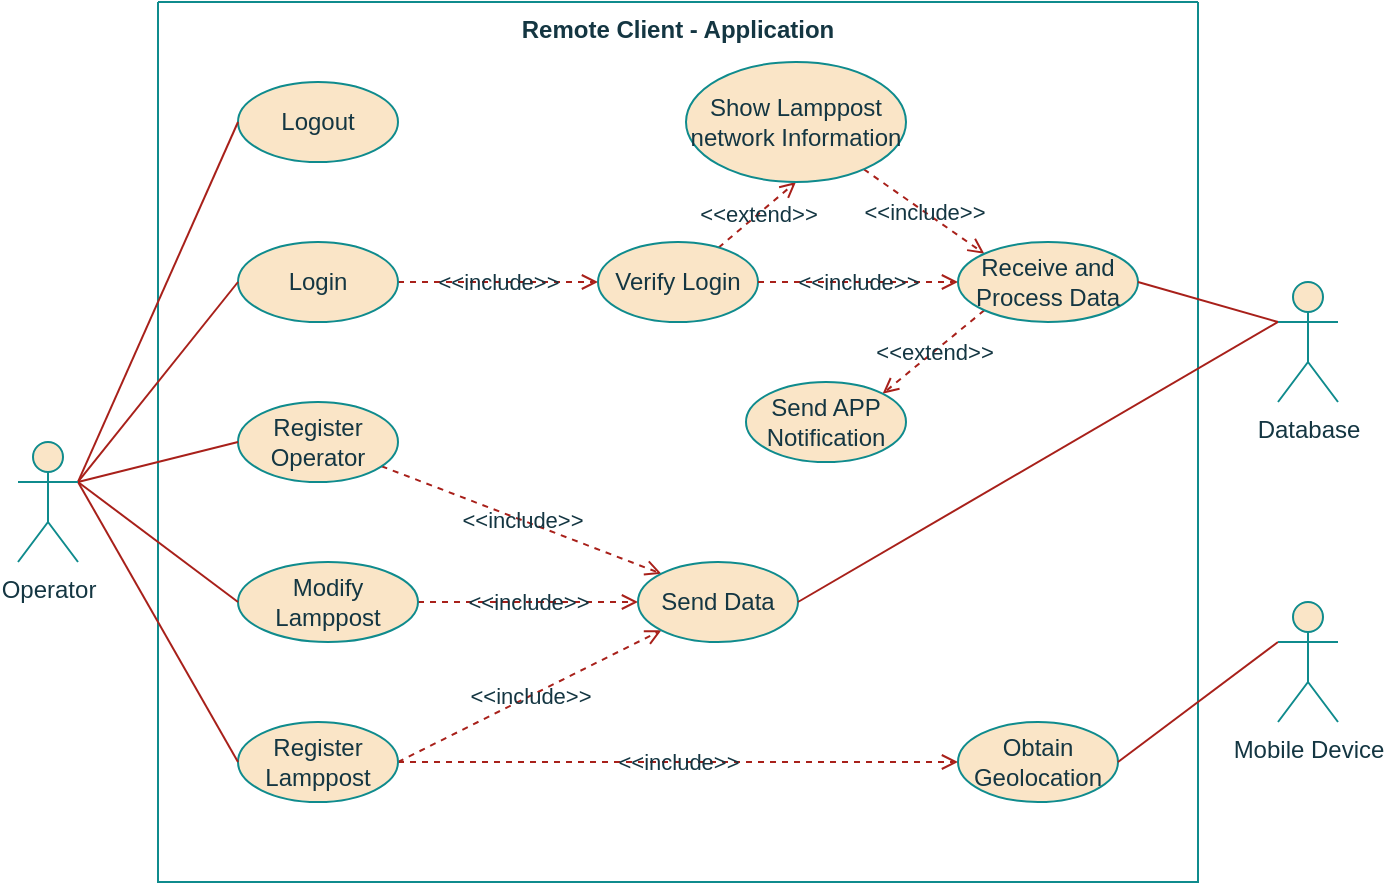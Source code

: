 <mxfile version="15.8.4" type="device" pages="7"><diagram id="smE5fnJAyVyCLhYMQo8Z" name="AppSystem_UseCases"><mxGraphModel dx="1350" dy="764" grid="1" gridSize="10" guides="1" tooltips="1" connect="1" arrows="1" fold="1" page="1" pageScale="1" pageWidth="827" pageHeight="1169" background="none" math="0" shadow="0"><root><mxCell id="0"/><mxCell id="1" parent="0"/><mxCell id="Z5xYq3RRcm3EjHd7aSkA-1" value="Remote Client - Application " style="swimlane;startSize=0;verticalAlign=top;fillColor=#FAE5C7;strokeColor=#0F8B8D;fontColor=#143642;" parent="1" vertex="1"><mxGeometry x="120" y="120" width="520" height="440" as="geometry"/></mxCell><mxCell id="Z5xYq3RRcm3EjHd7aSkA-31" value="&amp;lt;&amp;lt;include&amp;gt;&amp;gt;" style="edgeStyle=none;rounded=0;orthogonalLoop=1;jettySize=auto;html=1;entryX=0;entryY=0.5;entryDx=0;entryDy=0;dashed=1;endArrow=open;endFill=0;labelBackgroundColor=none;strokeColor=#A8201A;fontColor=#143642;" parent="Z5xYq3RRcm3EjHd7aSkA-1" source="Z5xYq3RRcm3EjHd7aSkA-7" target="Z5xYq3RRcm3EjHd7aSkA-28" edge="1"><mxGeometry relative="1" as="geometry"/></mxCell><mxCell id="Z5xYq3RRcm3EjHd7aSkA-7" value="Login" style="ellipse;whiteSpace=wrap;html=1;fillColor=#FAE5C7;strokeColor=#0F8B8D;fontColor=#143642;" parent="Z5xYq3RRcm3EjHd7aSkA-1" vertex="1"><mxGeometry x="40" y="120" width="80" height="40" as="geometry"/></mxCell><mxCell id="Z5xYq3RRcm3EjHd7aSkA-8" value="Logout" style="ellipse;whiteSpace=wrap;html=1;fillColor=#FAE5C7;strokeColor=#0F8B8D;fontColor=#143642;" parent="Z5xYq3RRcm3EjHd7aSkA-1" vertex="1"><mxGeometry x="40" y="40" width="80" height="40" as="geometry"/></mxCell><mxCell id="Z5xYq3RRcm3EjHd7aSkA-55" value="&amp;lt;&amp;lt;include&amp;gt;&amp;gt;" style="edgeStyle=none;rounded=0;orthogonalLoop=1;jettySize=auto;html=1;entryX=0;entryY=0;entryDx=0;entryDy=0;dashed=1;endArrow=open;endFill=0;labelBackgroundColor=none;strokeColor=#A8201A;fontColor=#143642;" parent="Z5xYq3RRcm3EjHd7aSkA-1" source="Z5xYq3RRcm3EjHd7aSkA-9" target="Z5xYq3RRcm3EjHd7aSkA-23" edge="1"><mxGeometry relative="1" as="geometry"/></mxCell><mxCell id="Z5xYq3RRcm3EjHd7aSkA-9" value="Register Operator" style="ellipse;whiteSpace=wrap;html=1;fillColor=#FAE5C7;strokeColor=#0F8B8D;fontColor=#143642;" parent="Z5xYq3RRcm3EjHd7aSkA-1" vertex="1"><mxGeometry x="40" y="200" width="80" height="40" as="geometry"/></mxCell><mxCell id="Z5xYq3RRcm3EjHd7aSkA-26" value="&amp;lt;&amp;lt;include&amp;gt;&amp;gt;" style="edgeStyle=none;rounded=0;orthogonalLoop=1;jettySize=auto;html=1;entryX=0;entryY=0.5;entryDx=0;entryDy=0;exitX=1;exitY=0.5;exitDx=0;exitDy=0;dashed=1;endArrow=open;endFill=0;labelBackgroundColor=none;strokeColor=#A8201A;fontColor=#143642;" parent="Z5xYq3RRcm3EjHd7aSkA-1" source="Z5xYq3RRcm3EjHd7aSkA-17" target="Z5xYq3RRcm3EjHd7aSkA-23" edge="1"><mxGeometry relative="1" as="geometry"/></mxCell><mxCell id="Z5xYq3RRcm3EjHd7aSkA-17" value="&lt;div&gt;Modify Lamppost&lt;br&gt;&lt;/div&gt;" style="ellipse;whiteSpace=wrap;html=1;fillColor=#FAE5C7;strokeColor=#0F8B8D;fontColor=#143642;" parent="Z5xYq3RRcm3EjHd7aSkA-1" vertex="1"><mxGeometry x="40" y="280" width="90" height="40" as="geometry"/></mxCell><mxCell id="Z5xYq3RRcm3EjHd7aSkA-22" value="&amp;lt;&amp;lt;include&amp;gt;&amp;gt;" style="edgeStyle=none;rounded=0;orthogonalLoop=1;jettySize=auto;html=1;entryX=0;entryY=0.5;entryDx=0;entryDy=0;dashed=1;endArrow=open;endFill=0;labelBackgroundColor=none;strokeColor=#A8201A;fontColor=#143642;" parent="Z5xYq3RRcm3EjHd7aSkA-1" source="Z5xYq3RRcm3EjHd7aSkA-18" target="Z5xYq3RRcm3EjHd7aSkA-20" edge="1"><mxGeometry relative="1" as="geometry"><Array as="points"><mxPoint x="180" y="380"/></Array></mxGeometry></mxCell><mxCell id="Z5xYq3RRcm3EjHd7aSkA-52" value="&amp;lt;&amp;lt;include&amp;gt;&amp;gt;" style="edgeStyle=none;rounded=0;orthogonalLoop=1;jettySize=auto;html=1;entryX=0;entryY=1;entryDx=0;entryDy=0;dashed=1;exitX=1;exitY=0.5;exitDx=0;exitDy=0;endArrow=open;endFill=0;labelBackgroundColor=none;strokeColor=#A8201A;fontColor=#143642;" parent="Z5xYq3RRcm3EjHd7aSkA-1" source="Z5xYq3RRcm3EjHd7aSkA-18" target="Z5xYq3RRcm3EjHd7aSkA-23" edge="1"><mxGeometry relative="1" as="geometry"/></mxCell><mxCell id="Z5xYq3RRcm3EjHd7aSkA-18" value="&lt;div&gt;Register Lamppost&lt;br&gt;&lt;/div&gt;" style="ellipse;whiteSpace=wrap;html=1;fillColor=#FAE5C7;strokeColor=#0F8B8D;fontColor=#143642;" parent="Z5xYq3RRcm3EjHd7aSkA-1" vertex="1"><mxGeometry x="40" y="360" width="80" height="40" as="geometry"/></mxCell><mxCell id="Z5xYq3RRcm3EjHd7aSkA-20" value="Obtain Geolocation" style="ellipse;whiteSpace=wrap;html=1;fillColor=#FAE5C7;strokeColor=#0F8B8D;fontColor=#143642;" parent="Z5xYq3RRcm3EjHd7aSkA-1" vertex="1"><mxGeometry x="400" y="360" width="80" height="40" as="geometry"/></mxCell><mxCell id="Z5xYq3RRcm3EjHd7aSkA-23" value="Send Data" style="ellipse;whiteSpace=wrap;html=1;fillColor=#FAE5C7;strokeColor=#0F8B8D;fontColor=#143642;" parent="Z5xYq3RRcm3EjHd7aSkA-1" vertex="1"><mxGeometry x="240" y="280" width="80" height="40" as="geometry"/></mxCell><mxCell id="Z5xYq3RRcm3EjHd7aSkA-33" value="&amp;lt;&amp;lt;extend&amp;gt;&amp;gt;" style="edgeStyle=none;rounded=0;orthogonalLoop=1;jettySize=auto;html=1;entryX=0.5;entryY=1;entryDx=0;entryDy=0;dashed=1;endArrow=open;endFill=0;labelBackgroundColor=none;strokeColor=#A8201A;fontColor=#143642;" parent="Z5xYq3RRcm3EjHd7aSkA-1" source="Z5xYq3RRcm3EjHd7aSkA-28" target="Z5xYq3RRcm3EjHd7aSkA-32" edge="1"><mxGeometry relative="1" as="geometry"/></mxCell><mxCell id="Z5xYq3RRcm3EjHd7aSkA-28" value="Verify Login" style="ellipse;whiteSpace=wrap;html=1;fillColor=#FAE5C7;strokeColor=#0F8B8D;fontColor=#143642;" parent="Z5xYq3RRcm3EjHd7aSkA-1" vertex="1"><mxGeometry x="220" y="120" width="80" height="40" as="geometry"/></mxCell><mxCell id="Z5xYq3RRcm3EjHd7aSkA-53" value="&amp;lt;&amp;lt;include&amp;gt;&amp;gt;" style="edgeStyle=none;rounded=0;orthogonalLoop=1;jettySize=auto;html=1;entryX=0;entryY=0;entryDx=0;entryDy=0;dashed=1;endArrow=open;endFill=0;labelBackgroundColor=none;strokeColor=#A8201A;fontColor=#143642;" parent="Z5xYq3RRcm3EjHd7aSkA-1" source="Z5xYq3RRcm3EjHd7aSkA-32" target="Z5xYq3RRcm3EjHd7aSkA-34" edge="1"><mxGeometry relative="1" as="geometry"/></mxCell><mxCell id="Z5xYq3RRcm3EjHd7aSkA-32" value="Show Lamppost network Information" style="ellipse;whiteSpace=wrap;html=1;fillColor=#FAE5C7;strokeColor=#0F8B8D;fontColor=#143642;" parent="Z5xYq3RRcm3EjHd7aSkA-1" vertex="1"><mxGeometry x="264" y="30" width="110" height="60" as="geometry"/></mxCell><mxCell id="Z5xYq3RRcm3EjHd7aSkA-51" value="&amp;lt;&amp;lt;include&amp;gt;&amp;gt;" style="edgeStyle=none;rounded=0;orthogonalLoop=1;jettySize=auto;html=1;dashed=1;exitX=1;exitY=0.5;exitDx=0;exitDy=0;entryX=0;entryY=0.5;entryDx=0;entryDy=0;endArrow=open;endFill=0;labelBackgroundColor=none;strokeColor=#A8201A;fontColor=#143642;" parent="Z5xYq3RRcm3EjHd7aSkA-1" source="Z5xYq3RRcm3EjHd7aSkA-28" target="Z5xYq3RRcm3EjHd7aSkA-34" edge="1"><mxGeometry relative="1" as="geometry"/></mxCell><mxCell id="tzrhZv5mslkOKxqqWxBH-2" value="&amp;lt;&amp;lt;extend&amp;gt;&amp;gt;" style="rounded=0;orthogonalLoop=1;jettySize=auto;html=1;exitX=0;exitY=1;exitDx=0;exitDy=0;entryX=1;entryY=0;entryDx=0;entryDy=0;strokeWidth=1;verticalAlign=middle;dashed=1;endArrow=open;endFill=0;labelBackgroundColor=none;strokeColor=#A8201A;fontColor=#143642;" parent="Z5xYq3RRcm3EjHd7aSkA-1" source="Z5xYq3RRcm3EjHd7aSkA-34" target="tzrhZv5mslkOKxqqWxBH-1" edge="1"><mxGeometry relative="1" as="geometry"/></mxCell><mxCell id="Z5xYq3RRcm3EjHd7aSkA-34" value="Receive and Process Data" style="ellipse;whiteSpace=wrap;html=1;fillColor=#FAE5C7;strokeColor=#0F8B8D;fontColor=#143642;" parent="Z5xYq3RRcm3EjHd7aSkA-1" vertex="1"><mxGeometry x="400" y="120" width="90" height="40" as="geometry"/></mxCell><mxCell id="tzrhZv5mslkOKxqqWxBH-1" value="Send APP Notification" style="ellipse;whiteSpace=wrap;html=1;fillColor=#FAE5C7;strokeColor=#0F8B8D;fontColor=#143642;" parent="Z5xYq3RRcm3EjHd7aSkA-1" vertex="1"><mxGeometry x="294" y="190" width="80" height="40" as="geometry"/></mxCell><mxCell id="Z5xYq3RRcm3EjHd7aSkA-21" style="edgeStyle=none;rounded=0;orthogonalLoop=1;jettySize=auto;html=1;exitX=0;exitY=0.333;exitDx=0;exitDy=0;exitPerimeter=0;entryX=1;entryY=0.5;entryDx=0;entryDy=0;endArrow=none;endFill=0;labelBackgroundColor=#DAD2D8;strokeColor=#A8201A;fontColor=#143642;" parent="1" source="Z5xYq3RRcm3EjHd7aSkA-2" target="Z5xYq3RRcm3EjHd7aSkA-20" edge="1"><mxGeometry relative="1" as="geometry"/></mxCell><mxCell id="Z5xYq3RRcm3EjHd7aSkA-2" value="Mobile Device" style="shape=umlActor;verticalLabelPosition=bottom;verticalAlign=top;html=1;outlineConnect=0;fillColor=#FAE5C7;strokeColor=#0F8B8D;fontColor=#143642;" parent="1" vertex="1"><mxGeometry x="680" y="420" width="30" height="60" as="geometry"/></mxCell><mxCell id="Z5xYq3RRcm3EjHd7aSkA-11" style="rounded=0;orthogonalLoop=1;jettySize=auto;html=1;exitX=1;exitY=0.333;exitDx=0;exitDy=0;exitPerimeter=0;entryX=0;entryY=0.5;entryDx=0;entryDy=0;endArrow=none;endFill=0;labelBackgroundColor=#DAD2D8;strokeColor=#A8201A;fontColor=#143642;" parent="1" source="Z5xYq3RRcm3EjHd7aSkA-6" target="Z5xYq3RRcm3EjHd7aSkA-8" edge="1"><mxGeometry relative="1" as="geometry"/></mxCell><mxCell id="Z5xYq3RRcm3EjHd7aSkA-12" style="edgeStyle=none;rounded=0;orthogonalLoop=1;jettySize=auto;html=1;exitX=1;exitY=0.333;exitDx=0;exitDy=0;exitPerimeter=0;entryX=0;entryY=0.5;entryDx=0;entryDy=0;endArrow=none;endFill=0;labelBackgroundColor=#DAD2D8;strokeColor=#A8201A;fontColor=#143642;" parent="1" source="Z5xYq3RRcm3EjHd7aSkA-6" target="Z5xYq3RRcm3EjHd7aSkA-9" edge="1"><mxGeometry relative="1" as="geometry"/></mxCell><mxCell id="Z5xYq3RRcm3EjHd7aSkA-13" style="edgeStyle=none;rounded=0;orthogonalLoop=1;jettySize=auto;html=1;exitX=1;exitY=0.333;exitDx=0;exitDy=0;exitPerimeter=0;entryX=0;entryY=0.5;entryDx=0;entryDy=0;endArrow=none;endFill=0;labelBackgroundColor=#DAD2D8;strokeColor=#A8201A;fontColor=#143642;" parent="1" source="Z5xYq3RRcm3EjHd7aSkA-6" target="Z5xYq3RRcm3EjHd7aSkA-7" edge="1"><mxGeometry relative="1" as="geometry"/></mxCell><mxCell id="Z5xYq3RRcm3EjHd7aSkA-19" style="edgeStyle=none;rounded=0;orthogonalLoop=1;jettySize=auto;html=1;exitX=1;exitY=0.333;exitDx=0;exitDy=0;exitPerimeter=0;entryX=0;entryY=0.5;entryDx=0;entryDy=0;endArrow=none;endFill=0;labelBackgroundColor=#DAD2D8;strokeColor=#A8201A;fontColor=#143642;" parent="1" source="Z5xYq3RRcm3EjHd7aSkA-6" target="Z5xYq3RRcm3EjHd7aSkA-18" edge="1"><mxGeometry relative="1" as="geometry"/></mxCell><mxCell id="Z5xYq3RRcm3EjHd7aSkA-24" style="edgeStyle=none;rounded=0;orthogonalLoop=1;jettySize=auto;html=1;exitX=1;exitY=0.333;exitDx=0;exitDy=0;exitPerimeter=0;entryX=0;entryY=0.5;entryDx=0;entryDy=0;endArrow=none;endFill=0;labelBackgroundColor=#DAD2D8;strokeColor=#A8201A;fontColor=#143642;" parent="1" source="Z5xYq3RRcm3EjHd7aSkA-6" target="Z5xYq3RRcm3EjHd7aSkA-17" edge="1"><mxGeometry relative="1" as="geometry"/></mxCell><mxCell id="Z5xYq3RRcm3EjHd7aSkA-6" value="Operator" style="shape=umlActor;verticalLabelPosition=bottom;verticalAlign=top;html=1;outlineConnect=0;fillColor=#FAE5C7;strokeColor=#0F8B8D;fontColor=#143642;" parent="1" vertex="1"><mxGeometry x="50" y="340" width="30" height="60" as="geometry"/></mxCell><mxCell id="Z5xYq3RRcm3EjHd7aSkA-25" style="edgeStyle=none;rounded=0;orthogonalLoop=1;jettySize=auto;html=1;exitX=0;exitY=0.333;exitDx=0;exitDy=0;exitPerimeter=0;entryX=1;entryY=0.5;entryDx=0;entryDy=0;endArrow=none;endFill=0;labelBackgroundColor=#DAD2D8;strokeColor=#A8201A;fontColor=#143642;" parent="1" source="Z5xYq3RRcm3EjHd7aSkA-10" target="Z5xYq3RRcm3EjHd7aSkA-23" edge="1"><mxGeometry relative="1" as="geometry"/></mxCell><mxCell id="Z5xYq3RRcm3EjHd7aSkA-50" style="edgeStyle=none;rounded=0;orthogonalLoop=1;jettySize=auto;html=1;exitX=0;exitY=0.333;exitDx=0;exitDy=0;exitPerimeter=0;entryX=1;entryY=0.5;entryDx=0;entryDy=0;endArrow=none;endFill=0;labelBackgroundColor=#DAD2D8;strokeColor=#A8201A;fontColor=#143642;" parent="1" source="Z5xYq3RRcm3EjHd7aSkA-10" target="Z5xYq3RRcm3EjHd7aSkA-34" edge="1"><mxGeometry relative="1" as="geometry"/></mxCell><mxCell id="Z5xYq3RRcm3EjHd7aSkA-10" value="&lt;div&gt;Database&lt;/div&gt;" style="shape=umlActor;verticalLabelPosition=bottom;verticalAlign=top;html=1;outlineConnect=0;fillColor=#FAE5C7;strokeColor=#0F8B8D;fontColor=#143642;" parent="1" vertex="1"><mxGeometry x="680" y="260" width="30" height="60" as="geometry"/></mxCell></root></mxGraphModel></diagram><diagram name="WebSiteSys_UseCases" id="4FfJd1EmiULP9ebMevSI"><mxGraphModel dx="931" dy="527" grid="1" gridSize="10" guides="1" tooltips="1" connect="1" arrows="1" fold="1" page="1" pageScale="1" pageWidth="827" pageHeight="1169" background="none" math="0" shadow="0">&#xa;      <root>&#xa;        <mxCell id="5bZJ5uvaay_0yBccqVm7-0"/>&#xa;        <mxCell id="5bZJ5uvaay_0yBccqVm7-1" parent="5bZJ5uvaay_0yBccqVm7-0"/>&#xa;        <mxCell id="5bZJ5uvaay_0yBccqVm7-2" value="Remote Client - Web Site " style="swimlane;startSize=0;verticalAlign=top;fillColor=#FAE5C7;strokeColor=#0F8B8D;fontColor=#143642;" parent="5bZJ5uvaay_0yBccqVm7-1" vertex="1">&#xa;          <mxGeometry x="120" y="120" width="520" height="240" as="geometry"/>&#xa;        </mxCell>&#xa;        <mxCell id="HWeHAJftkcvxa5E9LvG0-5" value="&amp;lt;&amp;lt;extend&amp;gt;&amp;gt;" style="edgeStyle=none;rounded=0;orthogonalLoop=1;jettySize=auto;html=1;entryX=0;entryY=0.5;entryDx=0;entryDy=0;dashed=1;endArrow=open;endFill=0;labelBackgroundColor=none;strokeColor=#A8201A;fontColor=#143642;" parent="5bZJ5uvaay_0yBccqVm7-2" source="5bZJ5uvaay_0yBccqVm7-12" target="HWeHAJftkcvxa5E9LvG0-4" edge="1">&#xa;          <mxGeometry relative="1" as="geometry"/>&#xa;        </mxCell>&#xa;        <mxCell id="5bZJ5uvaay_0yBccqVm7-12" value="Insert Location" style="ellipse;whiteSpace=wrap;html=1;fillColor=#FAE5C7;strokeColor=#0F8B8D;fontColor=#143642;" parent="5bZJ5uvaay_0yBccqVm7-2" vertex="1">&#xa;          <mxGeometry x="40" y="40" width="80" height="40" as="geometry"/>&#xa;        </mxCell>&#xa;        <mxCell id="lhICtqO1B-pOkqbgifs4-3" value="&amp;lt;&amp;lt;extend&amp;gt;&amp;gt;" style="edgeStyle=none;rounded=0;orthogonalLoop=1;jettySize=auto;html=1;entryX=1;entryY=1;entryDx=0;entryDy=0;dashed=1;endArrow=open;endFill=0;labelBackgroundColor=none;strokeColor=#A8201A;fontColor=#143642;" parent="5bZJ5uvaay_0yBccqVm7-2" source="5bZJ5uvaay_0yBccqVm7-13" target="HWeHAJftkcvxa5E9LvG0-4" edge="1">&#xa;          <mxGeometry relative="1" as="geometry"/>&#xa;        </mxCell>&#xa;        <mxCell id="5bZJ5uvaay_0yBccqVm7-13" value="Obtain Geolocation" style="ellipse;whiteSpace=wrap;html=1;fillColor=#FAE5C7;strokeColor=#0F8B8D;fontColor=#143642;" parent="5bZJ5uvaay_0yBccqVm7-2" vertex="1">&#xa;          <mxGeometry x="400" y="160" width="80" height="40" as="geometry"/>&#xa;        </mxCell>&#xa;        <mxCell id="5bZJ5uvaay_0yBccqVm7-20" value="Receive and Process Data" style="ellipse;whiteSpace=wrap;html=1;fillColor=#FAE5C7;strokeColor=#0F8B8D;fontColor=#143642;" parent="5bZJ5uvaay_0yBccqVm7-2" vertex="1">&#xa;          <mxGeometry x="400" y="40" width="80" height="40" as="geometry"/>&#xa;        </mxCell>&#xa;        <mxCell id="HWeHAJftkcvxa5E9LvG0-6" value="&amp;lt;&amp;lt;include&amp;gt;&amp;gt;" style="edgeStyle=none;rounded=0;orthogonalLoop=1;jettySize=auto;html=1;entryX=0;entryY=0.5;entryDx=0;entryDy=0;dashed=1;endArrow=open;endFill=0;labelBackgroundColor=none;strokeColor=#A8201A;fontColor=#143642;" parent="5bZJ5uvaay_0yBccqVm7-2" source="HWeHAJftkcvxa5E9LvG0-4" target="5bZJ5uvaay_0yBccqVm7-20" edge="1">&#xa;          <mxGeometry relative="1" as="geometry"/>&#xa;        </mxCell>&#xa;        <mxCell id="HWeHAJftkcvxa5E9LvG0-4" value="Show Available Parking Spots" style="ellipse;whiteSpace=wrap;html=1;fillColor=#FAE5C7;strokeColor=#0F8B8D;fontColor=#143642;" parent="5bZJ5uvaay_0yBccqVm7-2" vertex="1">&#xa;          <mxGeometry x="210" y="35" width="100" height="50" as="geometry"/>&#xa;        </mxCell>&#xa;        <mxCell id="lhICtqO1B-pOkqbgifs4-2" value="&amp;lt;&amp;lt;extend&amp;gt;&amp;gt;" style="edgeStyle=none;rounded=0;orthogonalLoop=1;jettySize=auto;html=1;entryX=0;entryY=0.5;entryDx=0;entryDy=0;dashed=1;endArrow=open;endFill=0;labelBackgroundColor=none;strokeColor=#A8201A;fontColor=#143642;" parent="5bZJ5uvaay_0yBccqVm7-2" source="lhICtqO1B-pOkqbgifs4-0" target="5bZJ5uvaay_0yBccqVm7-13" edge="1">&#xa;          <mxGeometry relative="1" as="geometry"/>&#xa;        </mxCell>&#xa;        <mxCell id="lhICtqO1B-pOkqbgifs4-0" value="Use GPS Location" style="ellipse;whiteSpace=wrap;html=1;fillColor=#FAE5C7;strokeColor=#0F8B8D;fontColor=#143642;" parent="5bZJ5uvaay_0yBccqVm7-2" vertex="1">&#xa;          <mxGeometry x="40" y="155" width="90" height="50" as="geometry"/>&#xa;        </mxCell>&#xa;        <mxCell id="5bZJ5uvaay_0yBccqVm7-21" style="edgeStyle=none;rounded=0;orthogonalLoop=1;jettySize=auto;html=1;exitX=0;exitY=0.333;exitDx=0;exitDy=0;exitPerimeter=0;entryX=1;entryY=0.5;entryDx=0;entryDy=0;endArrow=none;endFill=0;labelBackgroundColor=#DAD2D8;strokeColor=#A8201A;fontColor=#143642;" parent="5bZJ5uvaay_0yBccqVm7-1" source="5bZJ5uvaay_0yBccqVm7-22" target="5bZJ5uvaay_0yBccqVm7-13" edge="1">&#xa;          <mxGeometry relative="1" as="geometry"/>&#xa;        </mxCell>&#xa;        <mxCell id="5bZJ5uvaay_0yBccqVm7-22" value="Mobile device" style="shape=umlActor;verticalLabelPosition=bottom;verticalAlign=top;html=1;outlineConnect=0;fillColor=#FAE5C7;strokeColor=#0F8B8D;fontColor=#143642;" parent="5bZJ5uvaay_0yBccqVm7-1" vertex="1">&#xa;          <mxGeometry x="680" y="250" width="30" height="60" as="geometry"/>&#xa;        </mxCell>&#xa;        <mxCell id="5bZJ5uvaay_0yBccqVm7-26" style="edgeStyle=none;rounded=0;orthogonalLoop=1;jettySize=auto;html=1;exitX=1;exitY=0.333;exitDx=0;exitDy=0;exitPerimeter=0;entryX=0;entryY=0.5;entryDx=0;entryDy=0;endArrow=none;endFill=0;labelBackgroundColor=#DAD2D8;strokeColor=#A8201A;fontColor=#143642;" parent="5bZJ5uvaay_0yBccqVm7-1" source="5bZJ5uvaay_0yBccqVm7-28" target="5bZJ5uvaay_0yBccqVm7-12" edge="1">&#xa;          <mxGeometry relative="1" as="geometry"/>&#xa;        </mxCell>&#xa;        <mxCell id="lhICtqO1B-pOkqbgifs4-1" style="edgeStyle=none;rounded=0;orthogonalLoop=1;jettySize=auto;html=1;entryX=0;entryY=0.5;entryDx=0;entryDy=0;exitX=1;exitY=0.333;exitDx=0;exitDy=0;exitPerimeter=0;endArrow=none;endFill=0;labelBackgroundColor=#DAD2D8;strokeColor=#A8201A;fontColor=#143642;" parent="5bZJ5uvaay_0yBccqVm7-1" source="5bZJ5uvaay_0yBccqVm7-28" target="lhICtqO1B-pOkqbgifs4-0" edge="1">&#xa;          <mxGeometry relative="1" as="geometry"/>&#xa;        </mxCell>&#xa;        <mxCell id="5bZJ5uvaay_0yBccqVm7-28" value="User" style="shape=umlActor;verticalLabelPosition=bottom;verticalAlign=top;html=1;outlineConnect=0;fillColor=#FAE5C7;strokeColor=#0F8B8D;fontColor=#143642;" parent="5bZJ5uvaay_0yBccqVm7-1" vertex="1">&#xa;          <mxGeometry x="50" y="220" width="30" height="60" as="geometry"/>&#xa;        </mxCell>&#xa;        <mxCell id="5bZJ5uvaay_0yBccqVm7-30" style="edgeStyle=none;rounded=0;orthogonalLoop=1;jettySize=auto;html=1;exitX=0;exitY=0.333;exitDx=0;exitDy=0;exitPerimeter=0;entryX=1;entryY=0.5;entryDx=0;entryDy=0;endArrow=none;endFill=0;labelBackgroundColor=#DAD2D8;strokeColor=#A8201A;fontColor=#143642;" parent="5bZJ5uvaay_0yBccqVm7-1" source="5bZJ5uvaay_0yBccqVm7-31" target="5bZJ5uvaay_0yBccqVm7-20" edge="1">&#xa;          <mxGeometry relative="1" as="geometry"/>&#xa;        </mxCell>&#xa;        <mxCell id="5bZJ5uvaay_0yBccqVm7-31" value="Database" style="shape=umlActor;verticalLabelPosition=bottom;verticalAlign=top;html=1;outlineConnect=0;fillColor=#FAE5C7;strokeColor=#0F8B8D;fontColor=#143642;" parent="5bZJ5uvaay_0yBccqVm7-1" vertex="1">&#xa;          <mxGeometry x="680" y="160" width="30" height="60" as="geometry"/>&#xa;        </mxCell>&#xa;      </root>&#xa;    </mxGraphModel></diagram><diagram id="OCFw99Fu_aBWrZGg2Cmg" name="AppSystem_Flowchart"><mxGraphModel dx="1350" dy="764" grid="1" gridSize="10" guides="1" tooltips="1" connect="1" arrows="1" fold="1" page="1" pageScale="1" pageWidth="827" pageHeight="1169" background="none" math="0" shadow="0"><root><mxCell id="kFAHCopUlWE3aFs84oHL-0"/><mxCell id="kFAHCopUlWE3aFs84oHL-1" parent="kFAHCopUlWE3aFs84oHL-0"/><mxCell id="qKz6rHFTW4mGTRxI2GKe-0" style="edgeStyle=orthogonalEdgeStyle;rounded=0;orthogonalLoop=1;jettySize=auto;html=1;entryX=0.5;entryY=0;entryDx=0;entryDy=0;strokeWidth=1;strokeColor=#A8201A;fontColor=#143642;labelBackgroundColor=#DAD2D8;" parent="kFAHCopUlWE3aFs84oHL-1" source="kFAHCopUlWE3aFs84oHL-2" target="cFNzeXTPMp41-kwrq9Jl-0" edge="1"><mxGeometry relative="1" as="geometry"><mxPoint x="420" y="120" as="targetPoint"/></mxGeometry></mxCell><mxCell id="kFAHCopUlWE3aFs84oHL-2" value="" style="strokeWidth=2;html=1;shape=mxgraph.flowchart.start_2;whiteSpace=wrap;align=center;verticalAlign=top;fillColor=#FAE5C7;strokeColor=#0F8B8D;fontColor=#143642;" parent="kFAHCopUlWE3aFs84oHL-1" vertex="1"><mxGeometry x="400" y="40" width="40" height="40" as="geometry"/></mxCell><mxCell id="6r2pijpvhr34EdALcpbM-5" value="Login" style="edgeStyle=orthogonalEdgeStyle;rounded=0;orthogonalLoop=1;jettySize=auto;html=1;strokeWidth=1;entryX=0.5;entryY=0;entryDx=0;entryDy=0;verticalAlign=middle;exitX=0.5;exitY=1;exitDx=0;exitDy=0;strokeColor=#A8201A;fontColor=#143642;labelBackgroundColor=none;" parent="kFAHCopUlWE3aFs84oHL-1" source="cFNzeXTPMp41-kwrq9Jl-0" target="cFNzeXTPMp41-kwrq9Jl-2" edge="1"><mxGeometry x="0.818" y="21" relative="1" as="geometry"><mxPoint x="559.48" y="240.0" as="targetPoint"/><mxPoint x="420" y="160" as="sourcePoint"/><Array as="points"><mxPoint x="420" y="200"/><mxPoint x="560" y="200"/></Array><mxPoint as="offset"/></mxGeometry></mxCell><mxCell id="6r2pijpvhr34EdALcpbM-9" value="Invalid Login" style="edgeStyle=orthogonalEdgeStyle;rounded=0;orthogonalLoop=1;jettySize=auto;html=1;exitX=0;exitY=0.5;exitDx=0;exitDy=0;strokeWidth=1;curved=1;entryX=0.25;entryY=0;entryDx=0;entryDy=0;strokeColor=#A8201A;fontColor=#143642;labelBackgroundColor=none;" parent="kFAHCopUlWE3aFs84oHL-1" source="cFNzeXTPMp41-kwrq9Jl-2" edge="1"><mxGeometry x="-0.263" y="35" relative="1" as="geometry"><mxPoint x="536.98" y="240.0" as="targetPoint"/><mxPoint x="514.48" y="260.0" as="sourcePoint"/><Array as="points"><mxPoint x="485" y="260"/><mxPoint x="485" y="210"/><mxPoint x="537" y="210"/></Array><mxPoint as="offset"/></mxGeometry></mxCell><mxCell id="FcJ4UmkGHhbU9HNVWjmT-12" value="&lt;div&gt;Successful Login&lt;/div&gt;" style="edgeStyle=orthogonalEdgeStyle;curved=1;rounded=0;orthogonalLoop=1;jettySize=auto;html=1;entryX=0.5;entryY=0;entryDx=0;entryDy=0;strokeWidth=1;exitX=0.5;exitY=1;exitDx=0;exitDy=0;strokeColor=#A8201A;fontColor=#143642;labelBackgroundColor=none;" parent="kFAHCopUlWE3aFs84oHL-1" target="cFNzeXTPMp41-kwrq9Jl-4" edge="1"><mxGeometry x="-0.2" y="51" relative="1" as="geometry"><mxPoint x="559.48" y="280.0" as="sourcePoint"/><mxPoint x="559.48" y="320.0" as="targetPoint"/><mxPoint as="offset"/></mxGeometry></mxCell><mxCell id="FcJ4UmkGHhbU9HNVWjmT-14" value="&lt;div&gt;Operator &lt;br&gt;&lt;/div&gt;&lt;div&gt;Registered&lt;/div&gt;" style="edgeStyle=orthogonalEdgeStyle;rounded=0;orthogonalLoop=1;jettySize=auto;html=1;strokeWidth=1;exitX=0.5;exitY=1;exitDx=0;exitDy=0;strokeColor=#A8201A;fontColor=#143642;labelBackgroundColor=none;" parent="kFAHCopUlWE3aFs84oHL-1" source="cFNzeXTPMp41-kwrq9Jl-1" edge="1"><mxGeometry x="-0.625" y="-20" relative="1" as="geometry"><mxPoint x="325" y="280.0" as="sourcePoint"/><mxPoint x="420" y="180" as="targetPoint"/><Array as="points"><mxPoint x="325" y="320"/><mxPoint x="240" y="320"/><mxPoint x="240" y="180"/></Array><mxPoint as="offset"/></mxGeometry></mxCell><mxCell id="FcJ4UmkGHhbU9HNVWjmT-17" value="Register" style="edgeStyle=orthogonalEdgeStyle;rounded=0;orthogonalLoop=1;jettySize=auto;html=1;strokeWidth=1;verticalAlign=middle;exitX=0.5;exitY=1;exitDx=0;exitDy=0;strokeColor=#A8201A;fontColor=#143642;labelBackgroundColor=none;entryX=0.5;entryY=0;entryDx=0;entryDy=0;" parent="kFAHCopUlWE3aFs84oHL-1" source="cFNzeXTPMp41-kwrq9Jl-0" target="cFNzeXTPMp41-kwrq9Jl-1" edge="1"><mxGeometry x="0.257" y="20" relative="1" as="geometry"><mxPoint x="325" y="240.0" as="targetPoint"/><mxPoint x="420" y="160" as="sourcePoint"/><Array as="points"><mxPoint x="420" y="200"/><mxPoint x="325" y="200"/></Array><mxPoint as="offset"/></mxGeometry></mxCell><mxCell id="o-Xg6d7DhyHQ84LFF3CI-3" value="Register Post" style="edgeStyle=orthogonalEdgeStyle;rounded=0;orthogonalLoop=1;jettySize=auto;html=1;strokeWidth=1;verticalAlign=middle;entryX=0.5;entryY=0;entryDx=0;entryDy=0;exitX=0.5;exitY=1;exitDx=0;exitDy=0;strokeColor=#A8201A;fontColor=#143642;labelBackgroundColor=none;" parent="kFAHCopUlWE3aFs84oHL-1" target="cFNzeXTPMp41-kwrq9Jl-5" edge="1"><mxGeometry x="0.454" y="20" relative="1" as="geometry"><mxPoint x="365" y="440" as="targetPoint"/><mxPoint x="559.48" y="360.0" as="sourcePoint"/><Array as="points"><mxPoint x="560" y="400"/><mxPoint x="365" y="400"/></Array><mxPoint as="offset"/></mxGeometry></mxCell><mxCell id="NqCkrAAovr8_RNabCgoQ-0" value="&lt;div&gt;Post Registered&lt;/div&gt;" style="edgeStyle=orthogonalEdgeStyle;rounded=0;orthogonalLoop=1;jettySize=auto;html=1;strokeWidth=1;verticalAlign=middle;exitX=0.5;exitY=1;exitDx=0;exitDy=0;entryX=0.5;entryY=0;entryDx=0;entryDy=0;entryPerimeter=0;strokeColor=#A8201A;fontColor=#143642;labelBackgroundColor=none;" parent="kFAHCopUlWE3aFs84oHL-1" source="cFNzeXTPMp41-kwrq9Jl-5" target="85EwHDn-hXENK2C40TPa-0" edge="1"><mxGeometry y="45" relative="1" as="geometry"><mxPoint x="365" y="520" as="targetPoint"/><mxPoint x="365" y="480" as="sourcePoint"/><Array as="points"/><mxPoint as="offset"/></mxGeometry></mxCell><mxCell id="85EwHDn-hXENK2C40TPa-3" value="Modify Post" style="edgeStyle=orthogonalEdgeStyle;rounded=0;orthogonalLoop=1;jettySize=auto;html=1;strokeWidth=1;verticalAlign=middle;exitX=0.5;exitY=1;exitDx=0;exitDy=0;strokeColor=#A8201A;fontColor=#143642;labelBackgroundColor=none;entryX=0.5;entryY=0;entryDx=0;entryDy=0;" parent="kFAHCopUlWE3aFs84oHL-1" target="cFNzeXTPMp41-kwrq9Jl-7" edge="1"><mxGeometry x="0.5" y="31" relative="1" as="geometry"><mxPoint x="559.48" y="440" as="targetPoint"/><mxPoint x="559.48" y="360.0" as="sourcePoint"/><mxPoint as="offset"/></mxGeometry></mxCell><mxCell id="85EwHDn-hXENK2C40TPa-5" value="Post Modified" style="edgeStyle=orthogonalEdgeStyle;rounded=0;orthogonalLoop=1;jettySize=auto;html=1;entryX=0.5;entryY=0;entryDx=0;entryDy=0;entryPerimeter=0;strokeWidth=1;verticalAlign=middle;strokeColor=#A8201A;fontColor=#143642;labelBackgroundColor=none;exitX=0.5;exitY=1;exitDx=0;exitDy=0;" parent="kFAHCopUlWE3aFs84oHL-1" source="cFNzeXTPMp41-kwrq9Jl-7" target="85EwHDn-hXENK2C40TPa-4" edge="1"><mxGeometry y="41" relative="1" as="geometry"><mxPoint x="559.48" y="480" as="sourcePoint"/><mxPoint as="offset"/></mxGeometry></mxCell><mxCell id="85EwHDn-hXENK2C40TPa-0" value="A" style="verticalLabelPosition=middle;verticalAlign=middle;html=1;shape=mxgraph.flowchart.on-page_reference;fillColor=#FAE5C7;labelPosition=center;align=center;strokeColor=#0F8B8D;fontColor=#143642;" parent="kFAHCopUlWE3aFs84oHL-1" vertex="1"><mxGeometry x="345" y="520" width="40" height="40" as="geometry"/></mxCell><mxCell id="85EwHDn-hXENK2C40TPa-2" style="edgeStyle=orthogonalEdgeStyle;rounded=0;orthogonalLoop=1;jettySize=auto;html=1;strokeWidth=1;verticalAlign=middle;strokeColor=#A8201A;fontColor=#143642;labelBackgroundColor=#DAD2D8;" parent="kFAHCopUlWE3aFs84oHL-1" source="85EwHDn-hXENK2C40TPa-1" edge="1"><mxGeometry relative="1" as="geometry"><mxPoint x="560" y="300.0" as="targetPoint"/></mxGeometry></mxCell><mxCell id="85EwHDn-hXENK2C40TPa-1" value="A" style="verticalLabelPosition=middle;verticalAlign=middle;html=1;shape=mxgraph.flowchart.on-page_reference;fillColor=#FAE5C7;labelPosition=center;align=center;strokeColor=#0F8B8D;fontColor=#143642;" parent="kFAHCopUlWE3aFs84oHL-1" vertex="1"><mxGeometry x="440" y="280" width="40" height="40" as="geometry"/></mxCell><mxCell id="85EwHDn-hXENK2C40TPa-4" value="A" style="verticalLabelPosition=middle;verticalAlign=middle;html=1;shape=mxgraph.flowchart.on-page_reference;fillColor=#FAE5C7;labelPosition=center;align=center;strokeColor=#0F8B8D;fontColor=#143642;" parent="kFAHCopUlWE3aFs84oHL-1" vertex="1"><mxGeometry x="539.48" y="520" width="40" height="40" as="geometry"/></mxCell><mxCell id="85EwHDn-hXENK2C40TPa-7" value="Logout" style="edgeStyle=orthogonalEdgeStyle;rounded=0;orthogonalLoop=1;jettySize=auto;html=1;strokeWidth=1;verticalAlign=middle;exitX=0.5;exitY=1;exitDx=0;exitDy=0;strokeColor=#A8201A;fontColor=#143642;labelBackgroundColor=none;entryX=0.5;entryY=0;entryDx=0;entryDy=0;" parent="kFAHCopUlWE3aFs84oHL-1" source="cFNzeXTPMp41-kwrq9Jl-4" target="cFNzeXTPMp41-kwrq9Jl-8" edge="1"><mxGeometry x="0.855" y="25" relative="1" as="geometry"><mxPoint x="755" y="440" as="targetPoint"/><mxPoint x="559.48" y="360.0" as="sourcePoint"/><Array as="points"><mxPoint x="560" y="400"/><mxPoint x="755" y="400"/></Array><mxPoint as="offset"/></mxGeometry></mxCell><mxCell id="85EwHDn-hXENK2C40TPa-10" style="edgeStyle=orthogonalEdgeStyle;rounded=0;orthogonalLoop=1;jettySize=auto;html=1;entryX=0.5;entryY=0;entryDx=0;entryDy=0;entryPerimeter=0;strokeWidth=1;verticalAlign=middle;strokeColor=#A8201A;fontColor=#143642;labelBackgroundColor=#DAD2D8;exitX=0.5;exitY=1;exitDx=0;exitDy=0;" parent="kFAHCopUlWE3aFs84oHL-1" source="cFNzeXTPMp41-kwrq9Jl-8" target="85EwHDn-hXENK2C40TPa-8" edge="1"><mxGeometry relative="1" as="geometry"><mxPoint x="755" y="480" as="sourcePoint"/></mxGeometry></mxCell><mxCell id="85EwHDn-hXENK2C40TPa-8" value="END" style="strokeWidth=2;html=1;shape=mxgraph.flowchart.terminator;whiteSpace=wrap;fillColor=#FAE5C7;align=center;verticalAlign=middle;strokeColor=#0F8B8D;fontColor=#143642;" parent="kFAHCopUlWE3aFs84oHL-1" vertex="1"><mxGeometry x="720" y="520" width="70" height="40" as="geometry"/></mxCell><mxCell id="cFNzeXTPMp41-kwrq9Jl-0" value="System Configuration" style="rounded=0;whiteSpace=wrap;html=1;sketch=0;fontColor=#143642;strokeColor=#0F8B8D;fillColor=#FAE5C7;" parent="kFAHCopUlWE3aFs84oHL-1" vertex="1"><mxGeometry x="360" y="120" width="120" height="40" as="geometry"/></mxCell><mxCell id="cFNzeXTPMp41-kwrq9Jl-1" value="Register Operator" style="rounded=0;whiteSpace=wrap;html=1;sketch=0;fontColor=#143642;strokeColor=#0F8B8D;fillColor=#FAE5C7;" parent="kFAHCopUlWE3aFs84oHL-1" vertex="1"><mxGeometry x="265" y="240" width="120" height="40" as="geometry"/></mxCell><mxCell id="cFNzeXTPMp41-kwrq9Jl-2" value="&lt;div&gt;Login&lt;/div&gt;" style="rounded=0;whiteSpace=wrap;html=1;sketch=0;fontColor=#143642;strokeColor=#0F8B8D;fillColor=#FAE5C7;" parent="kFAHCopUlWE3aFs84oHL-1" vertex="1"><mxGeometry x="526.98" y="240" width="65" height="40" as="geometry"/></mxCell><mxCell id="cFNzeXTPMp41-kwrq9Jl-4" value="Show Lamppost Information" style="rounded=0;whiteSpace=wrap;html=1;sketch=0;fontColor=#143642;strokeColor=#0F8B8D;fillColor=#FAE5C7;" parent="kFAHCopUlWE3aFs84oHL-1" vertex="1"><mxGeometry x="504.74" y="330" width="109.48" height="40" as="geometry"/></mxCell><mxCell id="cFNzeXTPMp41-kwrq9Jl-5" value="Register Lamppost" style="rounded=0;whiteSpace=wrap;html=1;sketch=0;fontColor=#143642;strokeColor=#0F8B8D;fillColor=#FAE5C7;" parent="kFAHCopUlWE3aFs84oHL-1" vertex="1"><mxGeometry x="310.26" y="440" width="109.48" height="40" as="geometry"/></mxCell><mxCell id="cFNzeXTPMp41-kwrq9Jl-7" value="Modify Lamppost" style="rounded=0;whiteSpace=wrap;html=1;sketch=0;fontColor=#143642;strokeColor=#0F8B8D;fillColor=#FAE5C7;" parent="kFAHCopUlWE3aFs84oHL-1" vertex="1"><mxGeometry x="504.74" y="440" width="109.48" height="40" as="geometry"/></mxCell><mxCell id="cFNzeXTPMp41-kwrq9Jl-8" value="Logout" style="rounded=0;whiteSpace=wrap;html=1;sketch=0;fontColor=#143642;strokeColor=#0F8B8D;fillColor=#FAE5C7;" parent="kFAHCopUlWE3aFs84oHL-1" vertex="1"><mxGeometry x="700.26" y="440" width="109.48" height="40" as="geometry"/></mxCell></root></mxGraphModel></diagram><diagram name="Copy of AppSystem_Flowchart" id="UImUrKe5_uOli_mzNX-e"><mxGraphModel dx="1350" dy="764" grid="1" gridSize="10" guides="1" tooltips="1" connect="1" arrows="1" fold="1" page="1" pageScale="1" pageWidth="827" pageHeight="1169" background="none" math="0" shadow="0"><root><mxCell id="Se8_HQP-JT-l-ZY7dEQb-0"/><mxCell id="Se8_HQP-JT-l-ZY7dEQb-1" parent="Se8_HQP-JT-l-ZY7dEQb-0"/><mxCell id="Se8_HQP-JT-l-ZY7dEQb-2" style="edgeStyle=orthogonalEdgeStyle;rounded=0;orthogonalLoop=1;jettySize=auto;html=1;entryX=0.5;entryY=0;entryDx=0;entryDy=0;strokeWidth=1;strokeColor=#A8201A;fontColor=#143642;labelBackgroundColor=#DAD2D8;" edge="1" parent="Se8_HQP-JT-l-ZY7dEQb-1" source="Se8_HQP-JT-l-ZY7dEQb-3" target="Se8_HQP-JT-l-ZY7dEQb-20"><mxGeometry relative="1" as="geometry"><mxPoint x="365" y="240" as="targetPoint"/></mxGeometry></mxCell><mxCell id="Se8_HQP-JT-l-ZY7dEQb-3" value="" style="strokeWidth=2;html=1;shape=mxgraph.flowchart.start_2;whiteSpace=wrap;align=center;verticalAlign=top;fillColor=#FAE5C7;strokeColor=#0F8B8D;fontColor=#143642;" vertex="1" parent="Se8_HQP-JT-l-ZY7dEQb-1"><mxGeometry x="345" y="140" width="40" height="40" as="geometry"/></mxCell><mxCell id="Se8_HQP-JT-l-ZY7dEQb-4" value="Login" style="edgeStyle=orthogonalEdgeStyle;rounded=0;orthogonalLoop=1;jettySize=auto;html=1;strokeWidth=1;entryX=0.5;entryY=0;entryDx=0;entryDy=0;verticalAlign=middle;strokeColor=#A8201A;fontColor=#143642;labelBackgroundColor=default;exitX=0.5;exitY=1;exitDx=0;exitDy=0;" edge="1" parent="Se8_HQP-JT-l-ZY7dEQb-1" source="Se8_HQP-JT-l-ZY7dEQb-27" target="Se8_HQP-JT-l-ZY7dEQb-22"><mxGeometry x="0.799" relative="1" as="geometry"><mxPoint x="504.48" y="390.0" as="targetPoint"/><mxPoint x="365" y="330" as="sourcePoint"/><Array as="points"><mxPoint x="365" y="350"/><mxPoint x="505" y="350"/></Array><mxPoint as="offset"/></mxGeometry></mxCell><mxCell id="Se8_HQP-JT-l-ZY7dEQb-5" value="Invalid Login" style="edgeStyle=orthogonalEdgeStyle;rounded=0;orthogonalLoop=1;jettySize=auto;html=1;exitX=0;exitY=0.5;exitDx=0;exitDy=0;strokeWidth=1;curved=1;entryX=0.25;entryY=0;entryDx=0;entryDy=0;strokeColor=#A8201A;fontColor=#143642;labelBackgroundColor=none;" edge="1" parent="Se8_HQP-JT-l-ZY7dEQb-1" source="Se8_HQP-JT-l-ZY7dEQb-22"><mxGeometry x="-0.263" y="35" relative="1" as="geometry"><mxPoint x="481.98" y="390.0" as="targetPoint"/><mxPoint x="459.48" y="410.0" as="sourcePoint"/><Array as="points"><mxPoint x="430" y="410"/><mxPoint x="430" y="360"/><mxPoint x="482" y="360"/></Array><mxPoint as="offset"/></mxGeometry></mxCell><mxCell id="Se8_HQP-JT-l-ZY7dEQb-6" value="&lt;div&gt;Successful Login&lt;/div&gt;" style="edgeStyle=orthogonalEdgeStyle;curved=1;rounded=0;orthogonalLoop=1;jettySize=auto;html=1;entryX=0.5;entryY=0;entryDx=0;entryDy=0;strokeWidth=1;exitX=0.5;exitY=1;exitDx=0;exitDy=0;strokeColor=#A8201A;fontColor=#143642;labelBackgroundColor=none;" edge="1" parent="Se8_HQP-JT-l-ZY7dEQb-1" target="Se8_HQP-JT-l-ZY7dEQb-23"><mxGeometry x="-0.2" y="51" relative="1" as="geometry"><mxPoint x="504.48" y="430.0" as="sourcePoint"/><mxPoint x="504.48" y="470.0" as="targetPoint"/><mxPoint as="offset"/></mxGeometry></mxCell><mxCell id="Se8_HQP-JT-l-ZY7dEQb-7" value="&lt;div&gt;Operator &lt;br&gt;&lt;/div&gt;&lt;div&gt;Registered&lt;/div&gt;" style="edgeStyle=orthogonalEdgeStyle;rounded=0;orthogonalLoop=1;jettySize=auto;html=1;strokeWidth=1;exitX=0.5;exitY=1;exitDx=0;exitDy=0;strokeColor=#A8201A;fontColor=#143642;labelBackgroundColor=default;" edge="1" parent="Se8_HQP-JT-l-ZY7dEQb-1" source="Se8_HQP-JT-l-ZY7dEQb-21"><mxGeometry x="-0.894" relative="1" as="geometry"><mxPoint x="270" y="430.0" as="sourcePoint"/><mxPoint x="365" y="270" as="targetPoint"/><Array as="points"><mxPoint x="270" y="480"/><mxPoint x="185" y="480"/><mxPoint x="185" y="270"/></Array><mxPoint as="offset"/></mxGeometry></mxCell><mxCell id="Se8_HQP-JT-l-ZY7dEQb-8" value="Register" style="edgeStyle=orthogonalEdgeStyle;rounded=0;orthogonalLoop=1;jettySize=auto;html=1;strokeWidth=1;verticalAlign=middle;strokeColor=#A8201A;fontColor=#143642;labelBackgroundColor=default;entryX=0.5;entryY=0;entryDx=0;entryDy=0;" edge="1" parent="Se8_HQP-JT-l-ZY7dEQb-1" target="Se8_HQP-JT-l-ZY7dEQb-21"><mxGeometry x="0.724" relative="1" as="geometry"><mxPoint x="270" y="390.0" as="targetPoint"/><mxPoint x="365" y="340" as="sourcePoint"/><Array as="points"><mxPoint x="365" y="350"/><mxPoint x="270" y="350"/></Array><mxPoint as="offset"/></mxGeometry></mxCell><mxCell id="Se8_HQP-JT-l-ZY7dEQb-9" value="Register Post" style="edgeStyle=orthogonalEdgeStyle;rounded=0;orthogonalLoop=1;jettySize=auto;html=1;strokeWidth=1;verticalAlign=middle;entryX=0.5;entryY=0;entryDx=0;entryDy=0;exitX=0.5;exitY=1;exitDx=0;exitDy=0;strokeColor=#A8201A;fontColor=#143642;labelBackgroundColor=none;" edge="1" parent="Se8_HQP-JT-l-ZY7dEQb-1" target="Se8_HQP-JT-l-ZY7dEQb-24"><mxGeometry x="0.454" y="20" relative="1" as="geometry"><mxPoint x="310" y="590" as="targetPoint"/><mxPoint x="504.48" y="510.0" as="sourcePoint"/><Array as="points"><mxPoint x="505" y="550"/><mxPoint x="310" y="550"/></Array><mxPoint as="offset"/></mxGeometry></mxCell><mxCell id="Se8_HQP-JT-l-ZY7dEQb-10" value="&lt;div&gt;Post Registered&lt;/div&gt;" style="edgeStyle=orthogonalEdgeStyle;rounded=0;orthogonalLoop=1;jettySize=auto;html=1;strokeWidth=1;verticalAlign=middle;exitX=0.5;exitY=1;exitDx=0;exitDy=0;entryX=0.5;entryY=0;entryDx=0;entryDy=0;entryPerimeter=0;strokeColor=#A8201A;fontColor=#143642;labelBackgroundColor=none;" edge="1" parent="Se8_HQP-JT-l-ZY7dEQb-1" source="Se8_HQP-JT-l-ZY7dEQb-24" target="Se8_HQP-JT-l-ZY7dEQb-13"><mxGeometry y="45" relative="1" as="geometry"><mxPoint x="310" y="670" as="targetPoint"/><mxPoint x="310" y="630" as="sourcePoint"/><Array as="points"/><mxPoint as="offset"/></mxGeometry></mxCell><mxCell id="Se8_HQP-JT-l-ZY7dEQb-11" value="Modify Post" style="edgeStyle=orthogonalEdgeStyle;rounded=0;orthogonalLoop=1;jettySize=auto;html=1;strokeWidth=1;verticalAlign=middle;exitX=0.5;exitY=1;exitDx=0;exitDy=0;strokeColor=#A8201A;fontColor=#143642;labelBackgroundColor=none;entryX=0.5;entryY=0;entryDx=0;entryDy=0;" edge="1" parent="Se8_HQP-JT-l-ZY7dEQb-1" target="Se8_HQP-JT-l-ZY7dEQb-25"><mxGeometry x="0.5" y="31" relative="1" as="geometry"><mxPoint x="504.48" y="590" as="targetPoint"/><mxPoint x="504.48" y="510.0" as="sourcePoint"/><mxPoint as="offset"/></mxGeometry></mxCell><mxCell id="Se8_HQP-JT-l-ZY7dEQb-12" value="Post Modified" style="edgeStyle=orthogonalEdgeStyle;rounded=0;orthogonalLoop=1;jettySize=auto;html=1;entryX=0.5;entryY=0;entryDx=0;entryDy=0;entryPerimeter=0;strokeWidth=1;verticalAlign=middle;strokeColor=#A8201A;fontColor=#143642;labelBackgroundColor=none;exitX=0.5;exitY=1;exitDx=0;exitDy=0;" edge="1" parent="Se8_HQP-JT-l-ZY7dEQb-1" source="Se8_HQP-JT-l-ZY7dEQb-25" target="Se8_HQP-JT-l-ZY7dEQb-16"><mxGeometry y="41" relative="1" as="geometry"><mxPoint x="504.48" y="630" as="sourcePoint"/><mxPoint as="offset"/></mxGeometry></mxCell><mxCell id="Se8_HQP-JT-l-ZY7dEQb-13" value="A" style="verticalLabelPosition=middle;verticalAlign=middle;html=1;shape=mxgraph.flowchart.on-page_reference;fillColor=#FAE5C7;labelPosition=center;align=center;strokeColor=#0F8B8D;fontColor=#143642;" vertex="1" parent="Se8_HQP-JT-l-ZY7dEQb-1"><mxGeometry x="290" y="670" width="40" height="40" as="geometry"/></mxCell><mxCell id="Se8_HQP-JT-l-ZY7dEQb-14" style="edgeStyle=orthogonalEdgeStyle;rounded=0;orthogonalLoop=1;jettySize=auto;html=1;strokeWidth=1;verticalAlign=middle;strokeColor=#A8201A;fontColor=#143642;labelBackgroundColor=#DAD2D8;" edge="1" parent="Se8_HQP-JT-l-ZY7dEQb-1" source="Se8_HQP-JT-l-ZY7dEQb-15"><mxGeometry relative="1" as="geometry"><mxPoint x="505" y="450.0" as="targetPoint"/></mxGeometry></mxCell><mxCell id="Se8_HQP-JT-l-ZY7dEQb-15" value="A" style="verticalLabelPosition=middle;verticalAlign=middle;html=1;shape=mxgraph.flowchart.on-page_reference;fillColor=#FAE5C7;labelPosition=center;align=center;strokeColor=#0F8B8D;fontColor=#143642;" vertex="1" parent="Se8_HQP-JT-l-ZY7dEQb-1"><mxGeometry x="385" y="430" width="40" height="40" as="geometry"/></mxCell><mxCell id="Se8_HQP-JT-l-ZY7dEQb-16" value="A" style="verticalLabelPosition=middle;verticalAlign=middle;html=1;shape=mxgraph.flowchart.on-page_reference;fillColor=#FAE5C7;labelPosition=center;align=center;strokeColor=#0F8B8D;fontColor=#143642;" vertex="1" parent="Se8_HQP-JT-l-ZY7dEQb-1"><mxGeometry x="484.48" y="670" width="40" height="40" as="geometry"/></mxCell><mxCell id="Se8_HQP-JT-l-ZY7dEQb-17" value="Logout" style="edgeStyle=orthogonalEdgeStyle;rounded=0;orthogonalLoop=1;jettySize=auto;html=1;strokeWidth=1;verticalAlign=middle;exitX=0.5;exitY=1;exitDx=0;exitDy=0;strokeColor=#A8201A;fontColor=#143642;labelBackgroundColor=none;entryX=0.5;entryY=0;entryDx=0;entryDy=0;" edge="1" parent="Se8_HQP-JT-l-ZY7dEQb-1" source="Se8_HQP-JT-l-ZY7dEQb-23" target="Se8_HQP-JT-l-ZY7dEQb-26"><mxGeometry x="0.855" y="25" relative="1" as="geometry"><mxPoint x="700" y="590" as="targetPoint"/><mxPoint x="504.48" y="510.0" as="sourcePoint"/><Array as="points"><mxPoint x="505" y="550"/><mxPoint x="700" y="550"/></Array><mxPoint as="offset"/></mxGeometry></mxCell><mxCell id="Se8_HQP-JT-l-ZY7dEQb-18" style="edgeStyle=orthogonalEdgeStyle;rounded=0;orthogonalLoop=1;jettySize=auto;html=1;entryX=0.5;entryY=0;entryDx=0;entryDy=0;entryPerimeter=0;strokeWidth=1;verticalAlign=middle;strokeColor=#A8201A;fontColor=#143642;labelBackgroundColor=#DAD2D8;exitX=0.5;exitY=1;exitDx=0;exitDy=0;" edge="1" parent="Se8_HQP-JT-l-ZY7dEQb-1" source="Se8_HQP-JT-l-ZY7dEQb-26" target="Se8_HQP-JT-l-ZY7dEQb-19"><mxGeometry relative="1" as="geometry"><mxPoint x="700" y="630" as="sourcePoint"/></mxGeometry></mxCell><mxCell id="Se8_HQP-JT-l-ZY7dEQb-19" value="END" style="strokeWidth=2;html=1;shape=mxgraph.flowchart.terminator;whiteSpace=wrap;fillColor=#FAE5C7;align=center;verticalAlign=middle;strokeColor=#0F8B8D;fontColor=#143642;" vertex="1" parent="Se8_HQP-JT-l-ZY7dEQb-1"><mxGeometry x="665" y="670" width="70" height="40" as="geometry"/></mxCell><mxCell id="Se8_HQP-JT-l-ZY7dEQb-29" style="edgeStyle=orthogonalEdgeStyle;rounded=0;orthogonalLoop=1;jettySize=auto;html=1;exitX=0.5;exitY=1;exitDx=0;exitDy=0;entryX=0.5;entryY=0;entryDx=0;entryDy=0;strokeColor=#A8201A;" edge="1" parent="Se8_HQP-JT-l-ZY7dEQb-1" source="Se8_HQP-JT-l-ZY7dEQb-20" target="Se8_HQP-JT-l-ZY7dEQb-27"><mxGeometry relative="1" as="geometry"/></mxCell><mxCell id="Se8_HQP-JT-l-ZY7dEQb-20" value="System Configuration" style="rounded=0;whiteSpace=wrap;html=1;sketch=0;fontColor=#143642;strokeColor=#0F8B8D;fillColor=#FAE5C7;" vertex="1" parent="Se8_HQP-JT-l-ZY7dEQb-1"><mxGeometry x="305" y="210" width="120" height="40" as="geometry"/></mxCell><mxCell id="Se8_HQP-JT-l-ZY7dEQb-21" value="Register Operator" style="rounded=0;whiteSpace=wrap;html=1;sketch=0;fontColor=#143642;strokeColor=#0F8B8D;fillColor=#FAE5C7;" vertex="1" parent="Se8_HQP-JT-l-ZY7dEQb-1"><mxGeometry x="210" y="390" width="120" height="40" as="geometry"/></mxCell><mxCell id="Se8_HQP-JT-l-ZY7dEQb-22" value="&lt;div&gt;Login&lt;/div&gt;" style="rounded=0;whiteSpace=wrap;html=1;sketch=0;fontColor=#143642;strokeColor=#0F8B8D;fillColor=#FAE5C7;" vertex="1" parent="Se8_HQP-JT-l-ZY7dEQb-1"><mxGeometry x="471.98" y="390" width="65" height="40" as="geometry"/></mxCell><mxCell id="Se8_HQP-JT-l-ZY7dEQb-23" value="Show Lamppost Information" style="rounded=0;whiteSpace=wrap;html=1;sketch=0;fontColor=#143642;strokeColor=#0F8B8D;fillColor=#FAE5C7;" vertex="1" parent="Se8_HQP-JT-l-ZY7dEQb-1"><mxGeometry x="449.74" y="480" width="109.48" height="40" as="geometry"/></mxCell><mxCell id="Se8_HQP-JT-l-ZY7dEQb-24" value="Register Lamppost" style="rounded=0;whiteSpace=wrap;html=1;sketch=0;fontColor=#143642;strokeColor=#0F8B8D;fillColor=#FAE5C7;" vertex="1" parent="Se8_HQP-JT-l-ZY7dEQb-1"><mxGeometry x="255.26" y="590" width="109.48" height="40" as="geometry"/></mxCell><mxCell id="Se8_HQP-JT-l-ZY7dEQb-25" value="Modify Lamppost" style="rounded=0;whiteSpace=wrap;html=1;sketch=0;fontColor=#143642;strokeColor=#0F8B8D;fillColor=#FAE5C7;" vertex="1" parent="Se8_HQP-JT-l-ZY7dEQb-1"><mxGeometry x="449.74" y="590" width="109.48" height="40" as="geometry"/></mxCell><mxCell id="Se8_HQP-JT-l-ZY7dEQb-26" value="Logout" style="rounded=0;whiteSpace=wrap;html=1;sketch=0;fontColor=#143642;strokeColor=#0F8B8D;fillColor=#FAE5C7;" vertex="1" parent="Se8_HQP-JT-l-ZY7dEQb-1"><mxGeometry x="645.26" y="590" width="109.48" height="40" as="geometry"/></mxCell><mxCell id="Se8_HQP-JT-l-ZY7dEQb-27" value="Display home screen" style="rounded=0;whiteSpace=wrap;html=1;sketch=0;fontColor=#143642;strokeColor=#0F8B8D;fillColor=#FAE5C7;" vertex="1" parent="Se8_HQP-JT-l-ZY7dEQb-1"><mxGeometry x="305" y="290" width="120" height="40" as="geometry"/></mxCell></root></mxGraphModel></diagram><diagram name="WebSite_Flowchart" id="1ayb_BJJMKkTYPtI-sKL"><mxGraphModel dx="1350" dy="764" grid="1" gridSize="10" guides="1" tooltips="1" connect="1" arrows="1" fold="1" page="1" pageScale="1" pageWidth="827" pageHeight="1169" background="none" math="0" shadow="0"><root><mxCell id="fxeLt2PDO6SFIFV0pFWX-0"/><mxCell id="fxeLt2PDO6SFIFV0pFWX-1" parent="fxeLt2PDO6SFIFV0pFWX-0"/><mxCell id="fxeLt2PDO6SFIFV0pFWX-2" style="edgeStyle=orthogonalEdgeStyle;rounded=0;orthogonalLoop=1;jettySize=auto;html=1;entryX=0.5;entryY=0;entryDx=0;entryDy=0;strokeWidth=1;labelBackgroundColor=#DAD2D8;strokeColor=#A8201A;fontColor=#143642;" parent="fxeLt2PDO6SFIFV0pFWX-1" source="fxeLt2PDO6SFIFV0pFWX-3" target="5TZJSrUtL2VbmlcCNTR2-4" edge="1"><mxGeometry relative="1" as="geometry"><mxPoint x="420" y="120" as="targetPoint"/></mxGeometry></mxCell><mxCell id="fxeLt2PDO6SFIFV0pFWX-3" value="" style="strokeWidth=2;html=1;shape=mxgraph.flowchart.start_2;whiteSpace=wrap;align=center;verticalAlign=top;fillColor=#FAE5C7;strokeColor=#0F8B8D;fontColor=#143642;" parent="fxeLt2PDO6SFIFV0pFWX-1" vertex="1"><mxGeometry x="400" y="40" width="40" height="40" as="geometry"/></mxCell><mxCell id="bABfZ5KSR_ARfo-jGFOm-1" style="edgeStyle=orthogonalEdgeStyle;rounded=0;orthogonalLoop=1;jettySize=auto;html=1;entryX=0.5;entryY=0;entryDx=0;entryDy=0;entryPerimeter=0;strokeWidth=1;verticalAlign=middle;labelBackgroundColor=#DAD2D8;strokeColor=#A8201A;fontColor=#143642;exitX=0.5;exitY=1;exitDx=0;exitDy=0;" parent="fxeLt2PDO6SFIFV0pFWX-1" source="5TZJSrUtL2VbmlcCNTR2-4" target="bABfZ5KSR_ARfo-jGFOm-0" edge="1"><mxGeometry relative="1" as="geometry"><mxPoint x="420" y="160" as="sourcePoint"/></mxGeometry></mxCell><mxCell id="bABfZ5KSR_ARfo-jGFOm-2" value="Yes" style="edgeStyle=orthogonalEdgeStyle;rounded=0;orthogonalLoop=1;jettySize=auto;html=1;strokeWidth=1;verticalAlign=middle;labelBackgroundColor=none;strokeColor=#A8201A;fontColor=#143642;entryX=0.5;entryY=0;entryDx=0;entryDy=0;" parent="fxeLt2PDO6SFIFV0pFWX-1" source="bABfZ5KSR_ARfo-jGFOm-0" target="5TZJSrUtL2VbmlcCNTR2-8" edge="1"><mxGeometry x="-0.897" y="-10" relative="1" as="geometry"><mxPoint x="420" y="440" as="targetPoint"/><Array as="points"><mxPoint x="290" y="250"/><mxPoint x="290" y="400"/><mxPoint x="420" y="400"/></Array><mxPoint as="offset"/></mxGeometry></mxCell><mxCell id="bABfZ5KSR_ARfo-jGFOm-3" value="No" style="edgeStyle=orthogonalEdgeStyle;rounded=0;orthogonalLoop=1;jettySize=auto;html=1;strokeWidth=1;verticalAlign=middle;entryX=0.5;entryY=0;entryDx=0;entryDy=0;bendable=1;exitX=1;exitY=0.5;exitDx=0;exitDy=0;exitPerimeter=0;labelBackgroundColor=none;strokeColor=#A8201A;fontColor=#143642;" parent="fxeLt2PDO6SFIFV0pFWX-1" source="bABfZ5KSR_ARfo-jGFOm-0" target="5TZJSrUtL2VbmlcCNTR2-7" edge="1"><mxGeometry x="-0.826" y="10" relative="1" as="geometry"><mxPoint x="599" y="290" as="targetPoint"/><mxPoint x="464" y="250" as="sourcePoint"/><Array as="points"><mxPoint x="599" y="250"/></Array><mxPoint as="offset"/></mxGeometry></mxCell><mxCell id="bABfZ5KSR_ARfo-jGFOm-0" value="&lt;div&gt;Use GPS &lt;br&gt;&lt;/div&gt;&lt;div&gt;Location?&lt;/div&gt;" style="strokeWidth=2;html=1;shape=mxgraph.flowchart.decision;whiteSpace=wrap;fillColor=#FAE5C7;align=center;verticalAlign=middle;strokeColor=#0F8B8D;fontColor=#143642;" parent="fxeLt2PDO6SFIFV0pFWX-1" vertex="1"><mxGeometry x="360" y="200" width="120" height="100" as="geometry"/></mxCell><mxCell id="YDjZGpQ12eDDHxPqJp9n-3" style="edgeStyle=orthogonalEdgeStyle;rounded=0;orthogonalLoop=1;jettySize=auto;html=1;strokeWidth=1;verticalAlign=middle;labelBackgroundColor=#DAD2D8;strokeColor=#A8201A;fontColor=#143642;exitX=0.5;exitY=1;exitDx=0;exitDy=0;" parent="fxeLt2PDO6SFIFV0pFWX-1" source="5TZJSrUtL2VbmlcCNTR2-7" edge="1"><mxGeometry relative="1" as="geometry"><mxPoint x="420" y="400" as="targetPoint"/><mxPoint x="599" y="350" as="sourcePoint"/><Array as="points"><mxPoint x="599" y="350"/><mxPoint x="599" y="400"/></Array></mxGeometry></mxCell><mxCell id="rBYO_LJDjtLjBQALx_wB-0" value="Invalid Location" style="edgeStyle=orthogonalEdgeStyle;rounded=0;orthogonalLoop=1;jettySize=auto;exitX=1;exitY=0.5;exitDx=0;exitDy=0;strokeWidth=1;curved=1;entryX=0.75;entryY=0;entryDx=0;entryDy=0;html=1;bendable=1;labelBackgroundColor=none;strokeColor=#A8201A;fontColor=#143642;" parent="fxeLt2PDO6SFIFV0pFWX-1" source="5TZJSrUtL2VbmlcCNTR2-7" target="5TZJSrUtL2VbmlcCNTR2-7" edge="1"><mxGeometry x="0.074" y="-10" relative="1" as="geometry"><mxPoint x="636.5" y="290" as="targetPoint"/><mxPoint x="674" y="320" as="sourcePoint"/><Array as="points"><mxPoint x="711" y="320"/><mxPoint x="711" y="250"/><mxPoint x="630" y="250"/></Array><mxPoint as="offset"/></mxGeometry></mxCell><mxCell id="YDjZGpQ12eDDHxPqJp9n-5" style="edgeStyle=orthogonalEdgeStyle;rounded=0;orthogonalLoop=1;jettySize=auto;html=1;entryX=0.5;entryY=0;entryDx=0;entryDy=0;entryPerimeter=0;strokeWidth=1;verticalAlign=middle;labelBackgroundColor=#DAD2D8;strokeColor=#A8201A;fontColor=#143642;exitX=0.5;exitY=1;exitDx=0;exitDy=0;" parent="fxeLt2PDO6SFIFV0pFWX-1" source="5TZJSrUtL2VbmlcCNTR2-8" target="YDjZGpQ12eDDHxPqJp9n-4" edge="1"><mxGeometry relative="1" as="geometry"><mxPoint x="420" y="480" as="sourcePoint"/></mxGeometry></mxCell><mxCell id="YDjZGpQ12eDDHxPqJp9n-4" value="END" style="strokeWidth=2;html=1;shape=mxgraph.flowchart.terminator;whiteSpace=wrap;fillColor=#FAE5C7;align=center;verticalAlign=middle;strokeColor=#0F8B8D;fontColor=#143642;" parent="fxeLt2PDO6SFIFV0pFWX-1" vertex="1"><mxGeometry x="385" y="520" width="70" height="40" as="geometry"/></mxCell><mxCell id="5TZJSrUtL2VbmlcCNTR2-4" value="System Configuration" style="rounded=0;whiteSpace=wrap;html=1;sketch=0;fontColor=#143642;strokeColor=#0F8B8D;fillColor=#FAE5C7;" parent="fxeLt2PDO6SFIFV0pFWX-1" vertex="1"><mxGeometry x="360" y="120" width="120" height="40" as="geometry"/></mxCell><mxCell id="5TZJSrUtL2VbmlcCNTR2-7" value="Insert Location" style="rounded=0;whiteSpace=wrap;html=1;sketch=0;fontColor=#143642;strokeColor=#0F8B8D;fillColor=#FAE5C7;" parent="fxeLt2PDO6SFIFV0pFWX-1" vertex="1"><mxGeometry x="540" y="290" width="120" height="60" as="geometry"/></mxCell><mxCell id="5TZJSrUtL2VbmlcCNTR2-8" value="&lt;div&gt;Show Available &lt;br&gt;&lt;/div&gt;&lt;div&gt;Parking Spots&lt;/div&gt;" style="rounded=0;whiteSpace=wrap;html=1;sketch=0;fontColor=#143642;strokeColor=#0F8B8D;fillColor=#FAE5C7;" parent="fxeLt2PDO6SFIFV0pFWX-1" vertex="1"><mxGeometry x="360" y="440" width="120" height="40" as="geometry"/></mxCell></root></mxGraphModel></diagram><diagram id="cPRygELZNogxZ97G4dhh" name="AppSystem_SeqDiagram"><mxGraphModel dx="1350" dy="764" grid="1" gridSize="10" guides="1" tooltips="1" connect="1" arrows="1" fold="1" page="1" pageScale="1" pageWidth="850" pageHeight="1100" math="0" shadow="0"><root><mxCell id="BRzkZ_ajTPaAjKOZRPbq-0"/><mxCell id="BRzkZ_ajTPaAjKOZRPbq-1" parent="BRzkZ_ajTPaAjKOZRPbq-0"/><mxCell id="sYqxlZBOjUgLekXU3yYE-2" value="&lt;font style=&quot;font-size: 11px&quot;&gt;Alternative&lt;/font&gt;" style="shape=umlFrame;whiteSpace=wrap;html=1;width=60;height=25;fillColor=#FAE5C7;strokeColor=#0F8B8D;fontColor=#143642;" parent="BRzkZ_ajTPaAjKOZRPbq-1" vertex="1"><mxGeometry x="30" y="466" width="520" height="534" as="geometry"/></mxCell><mxCell id="BRzkZ_ajTPaAjKOZRPbq-3" value="Register operator" style="html=1;verticalAlign=bottom;endArrow=block;rounded=0;entryX=-0.086;entryY=0.002;entryDx=0;entryDy=0;entryPerimeter=0;fontSize=8;labelBackgroundColor=none;strokeColor=#A8201A;fontColor=#143642;" parent="BRzkZ_ajTPaAjKOZRPbq-1" target="BRzkZ_ajTPaAjKOZRPbq-11" edge="1"><mxGeometry width="80" relative="1" as="geometry"><mxPoint x="120" y="320.0" as="sourcePoint"/><mxPoint x="200" y="320" as="targetPoint"/></mxGeometry></mxCell><mxCell id="BRzkZ_ajTPaAjKOZRPbq-4" value="Operator" style="shape=umlLifeline;participant=umlActor;perimeter=lifelinePerimeter;whiteSpace=wrap;html=1;container=1;collapsible=0;recursiveResize=0;verticalAlign=top;spacingTop=36;outlineConnect=0;size=40;labelBackgroundColor=default;fillColor=#FAE5C7;strokeColor=#0F8B8D;fontColor=#143642;" parent="BRzkZ_ajTPaAjKOZRPbq-1" vertex="1"><mxGeometry x="110" y="230" width="20" height="780" as="geometry"/></mxCell><mxCell id="BRzkZ_ajTPaAjKOZRPbq-5" value="" style="html=1;points=[];perimeter=orthogonalPerimeter;fillColor=#FAE5C7;strokeColor=#0F8B8D;fontColor=#143642;" parent="BRzkZ_ajTPaAjKOZRPbq-4" vertex="1"><mxGeometry x="5" y="80" width="10" height="70" as="geometry"/></mxCell><mxCell id="BRzkZ_ajTPaAjKOZRPbq-10" value="Mobile Application" style="shape=umlLifeline;perimeter=lifelinePerimeter;whiteSpace=wrap;html=1;container=1;collapsible=0;recursiveResize=0;outlineConnect=0;fillColor=#FAE5C7;strokeColor=#0F8B8D;fontColor=#143642;" parent="BRzkZ_ajTPaAjKOZRPbq-1" vertex="1"><mxGeometry x="190" y="240" width="100" height="770" as="geometry"/></mxCell><mxCell id="BRzkZ_ajTPaAjKOZRPbq-11" value="" style="html=1;points=[];perimeter=orthogonalPerimeter;fillColor=#FAE5C7;strokeColor=#0F8B8D;fontColor=#143642;" parent="BRzkZ_ajTPaAjKOZRPbq-10" vertex="1"><mxGeometry x="45" y="80" width="10" height="50" as="geometry"/></mxCell><mxCell id="q7vgl3TuP8gL4sje7OGO-1" value="Store login credentials" style="html=1;verticalAlign=bottom;endArrow=block;rounded=0;entryX=0.02;entryY=0;entryDx=0;entryDy=0;entryPerimeter=0;fontSize=8;labelBackgroundColor=none;strokeColor=#A8201A;fontColor=#143642;" parent="BRzkZ_ajTPaAjKOZRPbq-10" target="46wsJQ5g3S33awwqPQTe-65" edge="1"><mxGeometry width="80" relative="1" as="geometry"><mxPoint x="55" y="90.0" as="sourcePoint"/><mxPoint x="169.14" y="90.18" as="targetPoint"/></mxGeometry></mxCell><mxCell id="46wsJQ5g3S33awwqPQTe-64" value="Remote Server" style="shape=umlLifeline;perimeter=lifelinePerimeter;whiteSpace=wrap;html=1;container=1;collapsible=0;recursiveResize=0;outlineConnect=0;fillColor=#FAE5C7;strokeColor=#0F8B8D;fontColor=#143642;" parent="BRzkZ_ajTPaAjKOZRPbq-1" vertex="1"><mxGeometry x="320" y="240" width="100" height="770" as="geometry"/></mxCell><mxCell id="46wsJQ5g3S33awwqPQTe-65" value="" style="html=1;points=[];perimeter=orthogonalPerimeter;fillColor=#FAE5C7;strokeColor=#0F8B8D;fontColor=#143642;" parent="46wsJQ5g3S33awwqPQTe-64" vertex="1"><mxGeometry x="45" y="90" width="10" height="20" as="geometry"/></mxCell><mxCell id="FyPSWBEKuo1oVN3S8pXD-0" value="Login" style="html=1;verticalAlign=bottom;endArrow=block;rounded=0;entryX=-0.086;entryY=0.002;entryDx=0;entryDy=0;entryPerimeter=0;fontSize=8;labelBackgroundColor=none;strokeColor=#A8201A;fontColor=#143642;" parent="46wsJQ5g3S33awwqPQTe-64" target="FyPSWBEKuo1oVN3S8pXD-2" edge="1"><mxGeometry width="80" relative="1" as="geometry"><mxPoint x="-200" y="170.0" as="sourcePoint"/><mxPoint x="-120" y="170" as="targetPoint"/></mxGeometry></mxCell><mxCell id="FyPSWBEKuo1oVN3S8pXD-1" value="" style="html=1;points=[];perimeter=orthogonalPerimeter;fillColor=#FAE5C7;strokeColor=#0F8B8D;fontColor=#143642;" parent="46wsJQ5g3S33awwqPQTe-64" vertex="1"><mxGeometry x="-205" y="160" width="10" height="100" as="geometry"/></mxCell><mxCell id="FyPSWBEKuo1oVN3S8pXD-2" value="" style="html=1;points=[];perimeter=orthogonalPerimeter;fillColor=#FAE5C7;strokeColor=#0F8B8D;fontColor=#143642;" parent="46wsJQ5g3S33awwqPQTe-64" vertex="1"><mxGeometry x="-85" y="170" width="10" height="80" as="geometry"/></mxCell><mxCell id="FyPSWBEKuo1oVN3S8pXD-3" value="Check login credentials" style="html=1;verticalAlign=bottom;endArrow=block;rounded=0;entryX=0.02;entryY=0;entryDx=0;entryDy=0;entryPerimeter=0;fontSize=8;labelBackgroundColor=none;strokeColor=#A8201A;fontColor=#143642;" parent="46wsJQ5g3S33awwqPQTe-64" target="FyPSWBEKuo1oVN3S8pXD-4" edge="1"><mxGeometry width="80" relative="1" as="geometry"><mxPoint x="-75" y="180.0" as="sourcePoint"/><mxPoint x="-150.86" y="-59.82" as="targetPoint"/></mxGeometry></mxCell><mxCell id="FyPSWBEKuo1oVN3S8pXD-4" value="" style="html=1;points=[];perimeter=orthogonalPerimeter;fillColor=#FAE5C7;strokeColor=#0F8B8D;fontColor=#143642;" parent="46wsJQ5g3S33awwqPQTe-64" vertex="1"><mxGeometry x="45" y="180" width="10" height="50" as="geometry"/></mxCell><mxCell id="FyPSWBEKuo1oVN3S8pXD-5" value="Verify user" style="html=1;verticalAlign=bottom;endArrow=block;rounded=0;fontSize=8;labelBackgroundColor=default;strokeColor=#A8201A;fontColor=#143642;labelBorderColor=none;exitX=0.01;exitY=0.796;exitDx=0;exitDy=0;exitPerimeter=0;" parent="46wsJQ5g3S33awwqPQTe-64" source="FyPSWBEKuo1oVN3S8pXD-4" target="FyPSWBEKuo1oVN3S8pXD-2" edge="1"><mxGeometry x="-0.087" width="80" relative="1" as="geometry"><mxPoint x="-73.57" y="200.3" as="sourcePoint"/><mxPoint x="-75.0" y="250.7" as="targetPoint"/><Array as="points"/><mxPoint as="offset"/></mxGeometry></mxCell><mxCell id="II56WVqGBvnLB74IxPo9-0" value="Register lamppost" style="html=1;verticalAlign=bottom;endArrow=block;rounded=0;entryX=-0.086;entryY=0.002;entryDx=0;entryDy=0;entryPerimeter=0;fontSize=8;labelBackgroundColor=none;strokeColor=#A8201A;fontColor=#143642;" parent="46wsJQ5g3S33awwqPQTe-64" target="II56WVqGBvnLB74IxPo9-2" edge="1"><mxGeometry width="80" relative="1" as="geometry"><mxPoint x="-200" y="320.0" as="sourcePoint"/><mxPoint x="-440" y="80" as="targetPoint"/></mxGeometry></mxCell><mxCell id="II56WVqGBvnLB74IxPo9-1" value="" style="html=1;points=[];perimeter=orthogonalPerimeter;fillColor=#FAE5C7;strokeColor=#0F8B8D;fontColor=#143642;" parent="46wsJQ5g3S33awwqPQTe-64" vertex="1"><mxGeometry x="-205" y="310" width="10" height="110" as="geometry"/></mxCell><mxCell id="II56WVqGBvnLB74IxPo9-2" value="" style="html=1;points=[];perimeter=orthogonalPerimeter;fillColor=#FAE5C7;strokeColor=#0F8B8D;fontColor=#143642;" parent="46wsJQ5g3S33awwqPQTe-64" vertex="1"><mxGeometry x="-85" y="320" width="10" height="90" as="geometry"/></mxCell><mxCell id="II56WVqGBvnLB74IxPo9-3" value="Register successful" style="html=1;verticalAlign=bottom;endArrow=block;rounded=0;fontSize=8;labelBackgroundColor=default;strokeColor=#A8201A;fontColor=#143642;labelBorderColor=none;exitX=0.02;exitY=0.851;exitDx=0;exitDy=0;exitPerimeter=0;entryX=1.105;entryY=0.795;entryDx=0;entryDy=0;entryPerimeter=0;" parent="46wsJQ5g3S33awwqPQTe-64" source="II56WVqGBvnLB74IxPo9-2" target="II56WVqGBvnLB74IxPo9-1" edge="1"><mxGeometry x="0.007" width="80" relative="1" as="geometry"><mxPoint x="-264.9" y="139.8" as="sourcePoint"/><mxPoint x="-385" y="139.8" as="targetPoint"/><Array as="points"/><mxPoint as="offset"/></mxGeometry></mxCell><mxCell id="II56WVqGBvnLB74IxPo9-4" value="Get device geolocation" style="html=1;verticalAlign=bottom;endArrow=block;rounded=0;entryX=0.029;entryY=-0.003;entryDx=0;entryDy=0;entryPerimeter=0;fontSize=8;labelBackgroundColor=default;strokeColor=#A8201A;fontColor=#143642;" parent="46wsJQ5g3S33awwqPQTe-64" target="II56WVqGBvnLB74IxPo9-28" edge="1"><mxGeometry width="80" relative="1" as="geometry"><mxPoint x="-75" y="330.0" as="sourcePoint"/><mxPoint x="-470.86" y="-149.82" as="targetPoint"/></mxGeometry></mxCell><mxCell id="II56WVqGBvnLB74IxPo9-5" value="" style="html=1;points=[];perimeter=orthogonalPerimeter;fillColor=#FAE5C7;strokeColor=#0F8B8D;fontColor=#143642;" parent="46wsJQ5g3S33awwqPQTe-64" vertex="1"><mxGeometry x="45" y="390" width="10" height="30" as="geometry"/></mxCell><mxCell id="II56WVqGBvnLB74IxPo9-6" value="Store lamppost information" style="html=1;verticalAlign=bottom;endArrow=block;rounded=0;fontSize=8;labelBackgroundColor=default;strokeColor=#A8201A;fontColor=#143642;labelBorderColor=none;exitX=1.114;exitY=0.776;exitDx=0;exitDy=0;exitPerimeter=0;entryX=0.007;entryY=0.005;entryDx=0;entryDy=0;entryPerimeter=0;" parent="46wsJQ5g3S33awwqPQTe-64" source="II56WVqGBvnLB74IxPo9-2" target="II56WVqGBvnLB74IxPo9-5" edge="1"><mxGeometry x="-0.087" width="80" relative="1" as="geometry"><mxPoint x="-393.57" y="110.3" as="sourcePoint"/><mxPoint x="40" y="390" as="targetPoint"/><Array as="points"/><mxPoint as="offset"/></mxGeometry></mxCell><mxCell id="tWZwBqUab3VcyKPBJAnt-9" value="Modify lamppost register" style="html=1;verticalAlign=bottom;endArrow=block;rounded=0;entryX=-0.086;entryY=0.002;entryDx=0;entryDy=0;entryPerimeter=0;fontSize=8;labelBackgroundColor=none;strokeColor=#A8201A;fontColor=#143642;" parent="46wsJQ5g3S33awwqPQTe-64" target="tWZwBqUab3VcyKPBJAnt-11" edge="1"><mxGeometry width="80" relative="1" as="geometry"><mxPoint x="-200" y="460.0" as="sourcePoint"/><mxPoint x="-120" y="460" as="targetPoint"/></mxGeometry></mxCell><mxCell id="tWZwBqUab3VcyKPBJAnt-10" value="" style="html=1;points=[];perimeter=orthogonalPerimeter;fillColor=#FAE5C7;strokeColor=#0F8B8D;fontColor=#143642;" parent="46wsJQ5g3S33awwqPQTe-64" vertex="1"><mxGeometry x="-205" y="450" width="10" height="70" as="geometry"/></mxCell><mxCell id="tWZwBqUab3VcyKPBJAnt-11" value="" style="html=1;points=[];perimeter=orthogonalPerimeter;fillColor=#FAE5C7;strokeColor=#0F8B8D;fontColor=#143642;" parent="46wsJQ5g3S33awwqPQTe-64" vertex="1"><mxGeometry x="-85" y="460" width="10" height="50" as="geometry"/></mxCell><mxCell id="tWZwBqUab3VcyKPBJAnt-12" value="Update lamppost information" style="html=1;verticalAlign=bottom;endArrow=block;rounded=0;entryX=0.02;entryY=0;entryDx=0;entryDy=0;entryPerimeter=0;fontSize=8;labelBackgroundColor=none;strokeColor=#A8201A;fontColor=#143642;" parent="46wsJQ5g3S33awwqPQTe-64" target="tWZwBqUab3VcyKPBJAnt-13" edge="1"><mxGeometry width="80" relative="1" as="geometry"><mxPoint x="-75" y="470.0" as="sourcePoint"/><mxPoint x="-150.86" y="230.18" as="targetPoint"/></mxGeometry></mxCell><mxCell id="tWZwBqUab3VcyKPBJAnt-13" value="" style="html=1;points=[];perimeter=orthogonalPerimeter;fillColor=#FAE5C7;strokeColor=#0F8B8D;fontColor=#143642;" parent="46wsJQ5g3S33awwqPQTe-64" vertex="1"><mxGeometry x="45" y="470" width="10" height="20" as="geometry"/></mxCell><mxCell id="tWZwBqUab3VcyKPBJAnt-14" value="Successful Modification" style="html=1;verticalAlign=bottom;endArrow=block;rounded=0;fontSize=8;labelBackgroundColor=default;strokeColor=#A8201A;fontColor=#143642;labelBorderColor=none;exitX=0.02;exitY=0.851;exitDx=0;exitDy=0;exitPerimeter=0;entryX=0.962;entryY=0.746;entryDx=0;entryDy=0;entryPerimeter=0;" parent="46wsJQ5g3S33awwqPQTe-64" source="tWZwBqUab3VcyKPBJAnt-11" target="tWZwBqUab3VcyKPBJAnt-10" edge="1"><mxGeometry x="-0.087" width="80" relative="1" as="geometry"><mxPoint x="55.1" y="519.8" as="sourcePoint"/><mxPoint x="-190" y="503" as="targetPoint"/><Array as="points"/><mxPoint as="offset"/></mxGeometry></mxCell><mxCell id="z7SuYvXwvMppZoDk-Do2-2" value="" style="html=1;points=[];perimeter=orthogonalPerimeter;fillColor=#FAE5C7;strokeColor=#0F8B8D;fontColor=#143642;" parent="46wsJQ5g3S33awwqPQTe-64" vertex="1"><mxGeometry x="-205" y="540" width="10" height="90" as="geometry"/></mxCell><mxCell id="z7SuYvXwvMppZoDk-Do2-3" value="" style="html=1;points=[];perimeter=orthogonalPerimeter;fillColor=#FAE5C7;strokeColor=#0F8B8D;fontColor=#143642;" parent="46wsJQ5g3S33awwqPQTe-64" vertex="1"><mxGeometry x="-85" y="550" width="10" height="70" as="geometry"/></mxCell><mxCell id="z7SuYvXwvMppZoDk-Do2-4" value="&lt;div&gt;Check for lampposts with&lt;/div&gt;&lt;div&gt;error status&lt;br&gt;&lt;/div&gt;" style="html=1;verticalAlign=bottom;endArrow=block;rounded=0;entryX=0.02;entryY=0;entryDx=0;entryDy=0;entryPerimeter=0;fontSize=8;labelBackgroundColor=none;strokeColor=#A8201A;fontColor=#143642;" parent="46wsJQ5g3S33awwqPQTe-64" target="z7SuYvXwvMppZoDk-Do2-5" edge="1"><mxGeometry width="80" relative="1" as="geometry"><mxPoint x="-75" y="560" as="sourcePoint"/><mxPoint x="-470.86" y="80.18" as="targetPoint"/></mxGeometry></mxCell><mxCell id="z7SuYvXwvMppZoDk-Do2-5" value="" style="html=1;points=[];perimeter=orthogonalPerimeter;fillColor=#FAE5C7;strokeColor=#0F8B8D;fontColor=#143642;" parent="46wsJQ5g3S33awwqPQTe-64" vertex="1"><mxGeometry x="45" y="560" width="10" height="50" as="geometry"/></mxCell><mxCell id="z7SuYvXwvMppZoDk-Do2-6" value="Send notification" style="html=1;verticalAlign=bottom;endArrow=block;rounded=0;fontSize=8;labelBackgroundColor=default;strokeColor=#A8201A;fontColor=#143642;labelBorderColor=none;exitX=0.02;exitY=0.851;exitDx=0;exitDy=0;exitPerimeter=0;entryX=1.01;entryY=0.776;entryDx=0;entryDy=0;entryPerimeter=0;" parent="46wsJQ5g3S33awwqPQTe-64" source="z7SuYvXwvMppZoDk-Do2-3" target="z7SuYvXwvMppZoDk-Do2-2" edge="1"><mxGeometry x="-0.087" width="80" relative="1" as="geometry"><mxPoint x="-264.9" y="369.8" as="sourcePoint"/><mxPoint x="-510" y="353" as="targetPoint"/><Array as="points"/><mxPoint as="offset"/></mxGeometry></mxCell><mxCell id="sYqxlZBOjUgLekXU3yYE-1" value="Get lampposts informations" style="html=1;verticalAlign=bottom;endArrow=block;rounded=0;fontSize=8;labelBackgroundColor=default;strokeColor=#A8201A;fontColor=#143642;labelBorderColor=none;exitX=0;exitY=0.767;exitDx=0;exitDy=0;exitPerimeter=0;entryX=0.943;entryY=0.692;entryDx=0;entryDy=0;entryPerimeter=0;" parent="46wsJQ5g3S33awwqPQTe-64" source="z7SuYvXwvMppZoDk-Do2-5" target="z7SuYvXwvMppZoDk-Do2-3" edge="1"><mxGeometry x="-0.087" width="80" relative="1" as="geometry"><mxPoint x="40" y="584" as="sourcePoint"/><mxPoint x="-70" y="598" as="targetPoint"/><Array as="points"/><mxPoint as="offset"/></mxGeometry></mxCell><mxCell id="FyPSWBEKuo1oVN3S8pXD-6" value="&lt;div&gt;Show lamppost network&lt;/div&gt;&lt;div&gt;information&amp;nbsp; &lt;/div&gt;" style="html=1;verticalAlign=bottom;endArrow=block;rounded=0;fontSize=8;labelBackgroundColor=default;strokeColor=#A8201A;fontColor=#143642;labelBorderColor=none;exitX=0.086;exitY=0.984;exitDx=0;exitDy=0;exitPerimeter=0;entryX=0.943;entryY=0.893;entryDx=0;entryDy=0;entryPerimeter=0;" parent="46wsJQ5g3S33awwqPQTe-64" source="FyPSWBEKuo1oVN3S8pXD-2" target="FyPSWBEKuo1oVN3S8pXD-1" edge="1"><mxGeometry x="0.007" width="80" relative="1" as="geometry"><mxPoint x="55.1" y="229.8" as="sourcePoint"/><mxPoint x="-190" y="249" as="targetPoint"/><Array as="points"/><mxPoint as="offset"/></mxGeometry></mxCell><mxCell id="sYqxlZBOjUgLekXU3yYE-9" value="" style="html=1;points=[];perimeter=orthogonalPerimeter;fillColor=#FAE5C7;strokeColor=#0F8B8D;fontColor=#143642;" parent="46wsJQ5g3S33awwqPQTe-64" vertex="1"><mxGeometry x="-205" y="680" width="10" height="70" as="geometry"/></mxCell><mxCell id="sYqxlZBOjUgLekXU3yYE-10" value="" style="html=1;points=[];perimeter=orthogonalPerimeter;fillColor=#FAE5C7;strokeColor=#0F8B8D;fontColor=#143642;" parent="46wsJQ5g3S33awwqPQTe-64" vertex="1"><mxGeometry x="-85" y="690" width="10" height="50" as="geometry"/></mxCell><mxCell id="sYqxlZBOjUgLekXU3yYE-13" value="Invalid user error" style="html=1;verticalAlign=bottom;endArrow=block;rounded=0;fontSize=8;labelBackgroundColor=default;strokeColor=#A8201A;fontColor=#143642;labelBorderColor=none;exitX=0.02;exitY=0.851;exitDx=0;exitDy=0;exitPerimeter=0;entryX=0.962;entryY=0.746;entryDx=0;entryDy=0;entryPerimeter=0;" parent="46wsJQ5g3S33awwqPQTe-64" source="sYqxlZBOjUgLekXU3yYE-10" target="sYqxlZBOjUgLekXU3yYE-9" edge="1"><mxGeometry x="-0.087" width="80" relative="1" as="geometry"><mxPoint x="55.1" y="749.8" as="sourcePoint"/><mxPoint x="-190" y="733" as="targetPoint"/><Array as="points"/><mxPoint as="offset"/></mxGeometry></mxCell><mxCell id="ZTtQB_x6rymP4ylRZgKD-2" value="Register successful" style="html=1;verticalAlign=bottom;endArrow=block;rounded=0;fontSize=8;labelBackgroundColor=default;strokeColor=#A8201A;fontColor=#143642;labelBorderColor=none;exitX=0.02;exitY=0.851;exitDx=0;exitDy=0;exitPerimeter=0;entryX=0.962;entryY=0.746;entryDx=0;entryDy=0;entryPerimeter=0;" parent="BRzkZ_ajTPaAjKOZRPbq-1" source="BRzkZ_ajTPaAjKOZRPbq-11" target="BRzkZ_ajTPaAjKOZRPbq-5" edge="1"><mxGeometry x="-0.087" width="80" relative="1" as="geometry"><mxPoint x="375.1" y="379.8" as="sourcePoint"/><mxPoint x="130" y="363" as="targetPoint"/><Array as="points"/><mxPoint as="offset"/></mxGeometry></mxCell><mxCell id="II56WVqGBvnLB74IxPo9-25" value="Mobile Device" style="shape=umlLifeline;perimeter=lifelinePerimeter;whiteSpace=wrap;html=1;container=1;collapsible=0;recursiveResize=0;outlineConnect=0;fillColor=#FAE5C7;strokeColor=#0F8B8D;fontColor=#143642;" parent="BRzkZ_ajTPaAjKOZRPbq-1" vertex="1"><mxGeometry x="450" y="240" width="100" height="770" as="geometry"/></mxCell><mxCell id="II56WVqGBvnLB74IxPo9-28" value="" style="html=1;points=[];perimeter=orthogonalPerimeter;fillColor=#FAE5C7;strokeColor=#0F8B8D;fontColor=#143642;" parent="II56WVqGBvnLB74IxPo9-25" vertex="1"><mxGeometry x="45" y="330" width="10" height="30" as="geometry"/></mxCell><mxCell id="II56WVqGBvnLB74IxPo9-29" value="" style="html=1;verticalAlign=bottom;endArrow=block;rounded=0;fontSize=8;labelBackgroundColor=default;strokeColor=#A8201A;fontColor=#143642;exitX=0.029;exitY=0.833;exitDx=0;exitDy=0;exitPerimeter=0;entryX=1;entryY=0.383;entryDx=0;entryDy=0;entryPerimeter=0;" parent="BRzkZ_ajTPaAjKOZRPbq-1" source="II56WVqGBvnLB74IxPo9-28" target="II56WVqGBvnLB74IxPo9-2" edge="1"><mxGeometry width="80" relative="1" as="geometry"><mxPoint x="255" y="580.0" as="sourcePoint"/><mxPoint x="250" y="595" as="targetPoint"/></mxGeometry></mxCell><mxCell id="II56WVqGBvnLB74IxPo9-30" value="Geolocation coordinates" style="edgeLabel;html=1;align=center;verticalAlign=middle;resizable=0;points=[];fontSize=8;fontColor=#143642;" parent="II56WVqGBvnLB74IxPo9-29" vertex="1" connectable="0"><mxGeometry x="0.069" y="-1" relative="1" as="geometry"><mxPoint x="8" y="-9" as="offset"/></mxGeometry></mxCell><mxCell id="sYqxlZBOjUgLekXU3yYE-5" value="[If login is valid]" style="text;html=1;strokeColor=none;fillColor=none;align=center;verticalAlign=middle;whiteSpace=wrap;rounded=0;fontSize=8;fontStyle=1" parent="BRzkZ_ajTPaAjKOZRPbq-1" vertex="1"><mxGeometry x="30" y="490" width="60" height="30" as="geometry"/></mxCell><mxCell id="sYqxlZBOjUgLekXU3yYE-6" value="" style="endArrow=none;dashed=1;html=1;dashPattern=1 3;strokeWidth=2;rounded=0;labelBackgroundColor=default;fontSize=8;exitX=0;exitY=0;exitDx=0;exitDy=0;" parent="BRzkZ_ajTPaAjKOZRPbq-1" source="sYqxlZBOjUgLekXU3yYE-7" edge="1"><mxGeometry width="50" height="50" relative="1" as="geometry"><mxPoint x="340" y="780" as="sourcePoint"/><mxPoint x="550" y="900" as="targetPoint"/></mxGeometry></mxCell><mxCell id="sYqxlZBOjUgLekXU3yYE-7" value="[Else]" style="text;html=1;strokeColor=none;fillColor=none;align=center;verticalAlign=middle;whiteSpace=wrap;rounded=0;fontSize=8;fontStyle=1" parent="BRzkZ_ajTPaAjKOZRPbq-1" vertex="1"><mxGeometry x="30" y="900" width="60" height="30" as="geometry"/></mxCell><mxCell id="Y8sPUpYH2zrg7Yyi24ci-0" value="&lt;font style=&quot;font-size: 11px&quot;&gt;Alternative&lt;/font&gt;" style="shape=umlFrame;whiteSpace=wrap;html=1;width=60;height=25;fillColor=#FAE5C7;strokeColor=#0F8B8D;fontColor=#143642;" parent="BRzkZ_ajTPaAjKOZRPbq-1" vertex="1"><mxGeometry x="50" y="820" width="330" height="60" as="geometry"/></mxCell><mxCell id="Y8sPUpYH2zrg7Yyi24ci-1" value="&lt;div&gt;[If there is lampposts with error status]&lt;br&gt;&lt;/div&gt;" style="text;html=1;strokeColor=none;fillColor=none;align=center;verticalAlign=middle;whiteSpace=wrap;rounded=0;fontSize=8;fontStyle=1" parent="BRzkZ_ajTPaAjKOZRPbq-1" vertex="1"><mxGeometry x="47" y="853" width="70" height="20" as="geometry"/></mxCell></root></mxGraphModel></diagram><diagram id="fJk1M0NMfHvsi5iGK55F" name="WebSite_SeqDiagram"><mxGraphModel dx="1350" dy="764" grid="1" gridSize="10" guides="1" tooltips="1" connect="1" arrows="1" fold="1" page="1" pageScale="1" pageWidth="850" pageHeight="1100" math="0" shadow="0"><root><mxCell id="o5DiAHu-6ICeedBefOQs-0"/><mxCell id="o5DiAHu-6ICeedBefOQs-1" parent="o5DiAHu-6ICeedBefOQs-0"/><mxCell id="Db4cnKjNG0nv5xhzbyEs-2" value="Insert location" style="html=1;verticalAlign=bottom;endArrow=block;rounded=0;entryX=-0.086;entryY=0.002;entryDx=0;entryDy=0;entryPerimeter=0;fontSize=8;labelBackgroundColor=none;strokeColor=#A8201A;fontColor=#143642;" parent="o5DiAHu-6ICeedBefOQs-1" target="Db4cnKjNG0nv5xhzbyEs-6" edge="1"><mxGeometry width="80" relative="1" as="geometry"><mxPoint x="120" y="330" as="sourcePoint"/><mxPoint x="200" y="330" as="targetPoint"/></mxGeometry></mxCell><mxCell id="Db4cnKjNG0nv5xhzbyEs-3" value="User" style="shape=umlLifeline;participant=umlActor;perimeter=lifelinePerimeter;whiteSpace=wrap;html=1;container=1;collapsible=0;recursiveResize=0;verticalAlign=top;spacingTop=36;outlineConnect=0;size=40;labelBackgroundColor=default;fillColor=#FAE5C7;strokeColor=#0F8B8D;fontColor=#143642;" parent="o5DiAHu-6ICeedBefOQs-1" vertex="1"><mxGeometry x="110" y="230" width="20" height="370" as="geometry"/></mxCell><mxCell id="Db4cnKjNG0nv5xhzbyEs-4" value="" style="html=1;points=[];perimeter=orthogonalPerimeter;fillColor=#FAE5C7;strokeColor=#0F8B8D;fontColor=#143642;" parent="Db4cnKjNG0nv5xhzbyEs-3" vertex="1"><mxGeometry x="5" y="90" width="10" height="70" as="geometry"/></mxCell><mxCell id="Db4cnKjNG0nv5xhzbyEs-5" value="Web Site" style="shape=umlLifeline;perimeter=lifelinePerimeter;whiteSpace=wrap;html=1;container=1;collapsible=0;recursiveResize=0;outlineConnect=0;fillColor=#FAE5C7;strokeColor=#0F8B8D;fontColor=#143642;" parent="o5DiAHu-6ICeedBefOQs-1" vertex="1"><mxGeometry x="190" y="240" width="100" height="360" as="geometry"/></mxCell><mxCell id="Db4cnKjNG0nv5xhzbyEs-6" value="" style="html=1;points=[];perimeter=orthogonalPerimeter;fillColor=#FAE5C7;strokeColor=#0F8B8D;fontColor=#143642;" parent="Db4cnKjNG0nv5xhzbyEs-5" vertex="1"><mxGeometry x="45" y="90" width="10" height="50" as="geometry"/></mxCell><mxCell id="Db4cnKjNG0nv5xhzbyEs-7" value="&lt;div&gt;Check for empty parking spots&lt;/div&gt;&lt;div&gt;near user location&lt;br&gt;&lt;/div&gt;" style="html=1;verticalAlign=bottom;endArrow=block;rounded=0;entryX=0.02;entryY=0;entryDx=0;entryDy=0;entryPerimeter=0;fontSize=8;labelBackgroundColor=none;strokeColor=#A8201A;fontColor=#143642;" parent="Db4cnKjNG0nv5xhzbyEs-5" target="Db4cnKjNG0nv5xhzbyEs-10" edge="1"><mxGeometry width="80" relative="1" as="geometry"><mxPoint x="55" y="100.0" as="sourcePoint"/><mxPoint x="169.14" y="100.18" as="targetPoint"/></mxGeometry></mxCell><mxCell id="iPsfG5MsLos4x1HuN084-0" value="&lt;font style=&quot;font-size: 11px&quot;&gt;Alternative&lt;/font&gt;" style="shape=umlFrame;whiteSpace=wrap;html=1;width=60;height=25;fillColor=#FAE5C7;strokeColor=#0F8B8D;fontColor=#143642;" parent="Db4cnKjNG0nv5xhzbyEs-5" vertex="1"><mxGeometry x="-147" y="110" width="337" height="60" as="geometry"/></mxCell><mxCell id="iPsfG5MsLos4x1HuN084-1" value="&lt;div&gt;[If there are empty parking spots known]&lt;br&gt;&lt;/div&gt;" style="text;html=1;strokeColor=none;fillColor=none;align=center;verticalAlign=middle;whiteSpace=wrap;rounded=0;fontSize=8;fontStyle=1" parent="Db4cnKjNG0nv5xhzbyEs-5" vertex="1"><mxGeometry x="-150" y="143" width="70" height="20" as="geometry"/></mxCell><mxCell id="Db4cnKjNG0nv5xhzbyEs-9" value="Remote Server" style="shape=umlLifeline;perimeter=lifelinePerimeter;whiteSpace=wrap;html=1;container=1;collapsible=0;recursiveResize=0;outlineConnect=0;fillColor=#FAE5C7;strokeColor=#0F8B8D;fontColor=#143642;" parent="o5DiAHu-6ICeedBefOQs-1" vertex="1"><mxGeometry x="320" y="240" width="100" height="360" as="geometry"/></mxCell><mxCell id="Db4cnKjNG0nv5xhzbyEs-10" value="" style="html=1;points=[];perimeter=orthogonalPerimeter;fillColor=#FAE5C7;strokeColor=#0F8B8D;fontColor=#143642;" parent="Db4cnKjNG0nv5xhzbyEs-9" vertex="1"><mxGeometry x="45" y="100" width="10" height="20" as="geometry"/></mxCell><mxCell id="fztZNfZr_EugyAhMgm4w-37" value="&lt;div&gt;Check for empty parking spots&lt;/div&gt;&lt;div&gt;near user location&lt;br&gt;&lt;/div&gt;" style="html=1;verticalAlign=bottom;endArrow=block;rounded=0;entryX=0.02;entryY=0;entryDx=0;entryDy=0;entryPerimeter=0;fontSize=8;labelBackgroundColor=none;strokeColor=#A8201A;fontColor=#143642;" parent="Db4cnKjNG0nv5xhzbyEs-9" target="fztZNfZr_EugyAhMgm4w-40" edge="1"><mxGeometry width="80" relative="1" as="geometry"><mxPoint x="-75" y="270.0" as="sourcePoint"/><mxPoint x="-150.86" y="30.18" as="targetPoint"/></mxGeometry></mxCell><mxCell id="fztZNfZr_EugyAhMgm4w-38" value="&lt;font style=&quot;font-size: 11px&quot;&gt;Alternative&lt;/font&gt;" style="shape=umlFrame;whiteSpace=wrap;html=1;width=60;height=25;fillColor=#FAE5C7;strokeColor=#0F8B8D;fontColor=#143642;" parent="Db4cnKjNG0nv5xhzbyEs-9" vertex="1"><mxGeometry x="-277" y="280" width="337" height="60" as="geometry"/></mxCell><mxCell id="fztZNfZr_EugyAhMgm4w-39" value="&lt;div&gt;[If there are empty parking spots known]&lt;br&gt;&lt;/div&gt;" style="text;html=1;strokeColor=none;fillColor=none;align=center;verticalAlign=middle;whiteSpace=wrap;rounded=0;fontSize=8;fontStyle=1" parent="Db4cnKjNG0nv5xhzbyEs-9" vertex="1"><mxGeometry x="-280" y="313" width="70" height="20" as="geometry"/></mxCell><mxCell id="fztZNfZr_EugyAhMgm4w-40" value="" style="html=1;points=[];perimeter=orthogonalPerimeter;fillColor=#FAE5C7;strokeColor=#0F8B8D;fontColor=#143642;" parent="Db4cnKjNG0nv5xhzbyEs-9" vertex="1"><mxGeometry x="45" y="270" width="10" height="20" as="geometry"/></mxCell><mxCell id="fztZNfZr_EugyAhMgm4w-41" value="Empty parking space location" style="html=1;verticalAlign=bottom;endArrow=block;rounded=0;fontSize=8;labelBackgroundColor=default;strokeColor=#A8201A;fontColor=#143642;labelBorderColor=none;exitX=0.02;exitY=0.851;exitDx=0;exitDy=0;exitPerimeter=0;entryX=0.962;entryY=0.746;entryDx=0;entryDy=0;entryPerimeter=0;" parent="Db4cnKjNG0nv5xhzbyEs-9" edge="1"><mxGeometry x="-0.002" width="80" relative="1" as="geometry"><mxPoint x="-84.8" y="302.55" as="sourcePoint"/><mxPoint x="-195.38" y="302.22" as="targetPoint"/><Array as="points"/><mxPoint as="offset"/></mxGeometry></mxCell><mxCell id="Db4cnKjNG0nv5xhzbyEs-40" value="Empty parking space location" style="html=1;verticalAlign=bottom;endArrow=block;rounded=0;fontSize=8;labelBackgroundColor=default;strokeColor=#A8201A;fontColor=#143642;labelBorderColor=none;exitX=0.02;exitY=0.851;exitDx=0;exitDy=0;exitPerimeter=0;entryX=0.962;entryY=0.746;entryDx=0;entryDy=0;entryPerimeter=0;" parent="o5DiAHu-6ICeedBefOQs-1" source="Db4cnKjNG0nv5xhzbyEs-6" target="Db4cnKjNG0nv5xhzbyEs-4" edge="1"><mxGeometry x="-0.002" width="80" relative="1" as="geometry"><mxPoint x="375.1" y="389.8" as="sourcePoint"/><mxPoint x="130" y="373" as="targetPoint"/><Array as="points"/><mxPoint as="offset"/></mxGeometry></mxCell><mxCell id="Db4cnKjNG0nv5xhzbyEs-41" value="Mobile Device" style="shape=umlLifeline;perimeter=lifelinePerimeter;whiteSpace=wrap;html=1;container=1;collapsible=0;recursiveResize=0;outlineConnect=0;fillColor=#FAE5C7;strokeColor=#0F8B8D;fontColor=#143642;" parent="o5DiAHu-6ICeedBefOQs-1" vertex="1"><mxGeometry x="450" y="240" width="100" height="360" as="geometry"/></mxCell><mxCell id="fztZNfZr_EugyAhMgm4w-18" value="Use GPS location" style="html=1;verticalAlign=bottom;endArrow=block;rounded=0;entryX=-0.086;entryY=0.002;entryDx=0;entryDy=0;entryPerimeter=0;fontSize=8;labelBackgroundColor=none;strokeColor=#A8201A;fontColor=#143642;" parent="Db4cnKjNG0nv5xhzbyEs-41" target="fztZNfZr_EugyAhMgm4w-20" edge="1"><mxGeometry width="80" relative="1" as="geometry"><mxPoint x="-330" y="210.0" as="sourcePoint"/><mxPoint x="-1340" y="-510" as="targetPoint"/></mxGeometry></mxCell><mxCell id="fztZNfZr_EugyAhMgm4w-19" value="" style="html=1;points=[];perimeter=orthogonalPerimeter;fillColor=#FAE5C7;strokeColor=#0F8B8D;fontColor=#143642;" parent="Db4cnKjNG0nv5xhzbyEs-41" vertex="1"><mxGeometry x="-335" y="200" width="10" height="120" as="geometry"/></mxCell><mxCell id="fztZNfZr_EugyAhMgm4w-20" value="" style="html=1;points=[];perimeter=orthogonalPerimeter;fillColor=#FAE5C7;strokeColor=#0F8B8D;fontColor=#143642;" parent="Db4cnKjNG0nv5xhzbyEs-41" vertex="1"><mxGeometry x="-215" y="210" width="10" height="100" as="geometry"/></mxCell><mxCell id="fztZNfZr_EugyAhMgm4w-21" value="Get device geolocation" style="html=1;verticalAlign=bottom;endArrow=block;rounded=0;entryX=0.029;entryY=-0.003;entryDx=0;entryDy=0;entryPerimeter=0;fontSize=8;labelBackgroundColor=default;strokeColor=#A8201A;fontColor=#143642;" parent="Db4cnKjNG0nv5xhzbyEs-41" target="fztZNfZr_EugyAhMgm4w-22" edge="1"><mxGeometry width="80" relative="1" as="geometry"><mxPoint x="-205" y="220.0" as="sourcePoint"/><mxPoint x="-1370.86" y="-739.82" as="targetPoint"/></mxGeometry></mxCell><mxCell id="fztZNfZr_EugyAhMgm4w-22" value="" style="html=1;points=[];perimeter=orthogonalPerimeter;fillColor=#FAE5C7;strokeColor=#0F8B8D;fontColor=#143642;" parent="Db4cnKjNG0nv5xhzbyEs-41" vertex="1"><mxGeometry x="45" y="220" width="10" height="30" as="geometry"/></mxCell><mxCell id="fztZNfZr_EugyAhMgm4w-23" value="" style="html=1;verticalAlign=bottom;endArrow=block;rounded=0;fontSize=8;labelBackgroundColor=default;strokeColor=#A8201A;fontColor=#143642;exitX=0.029;exitY=0.833;exitDx=0;exitDy=0;exitPerimeter=0;entryX=1.171;entryY=0.35;entryDx=0;entryDy=0;entryPerimeter=0;" parent="Db4cnKjNG0nv5xhzbyEs-41" source="fztZNfZr_EugyAhMgm4w-22" target="fztZNfZr_EugyAhMgm4w-20" edge="1"><mxGeometry width="80" relative="1" as="geometry"><mxPoint x="-645" y="-10.0" as="sourcePoint"/><mxPoint x="-650" y="5" as="targetPoint"/></mxGeometry></mxCell><mxCell id="fztZNfZr_EugyAhMgm4w-24" value="Geolocation coordinates" style="edgeLabel;html=1;align=center;verticalAlign=middle;resizable=0;points=[];fontSize=8;" parent="fztZNfZr_EugyAhMgm4w-23" vertex="1" connectable="0"><mxGeometry x="0.069" y="-1" relative="1" as="geometry"><mxPoint x="8" y="-9" as="offset"/></mxGeometry></mxCell></root></mxGraphModel></diagram></mxfile>